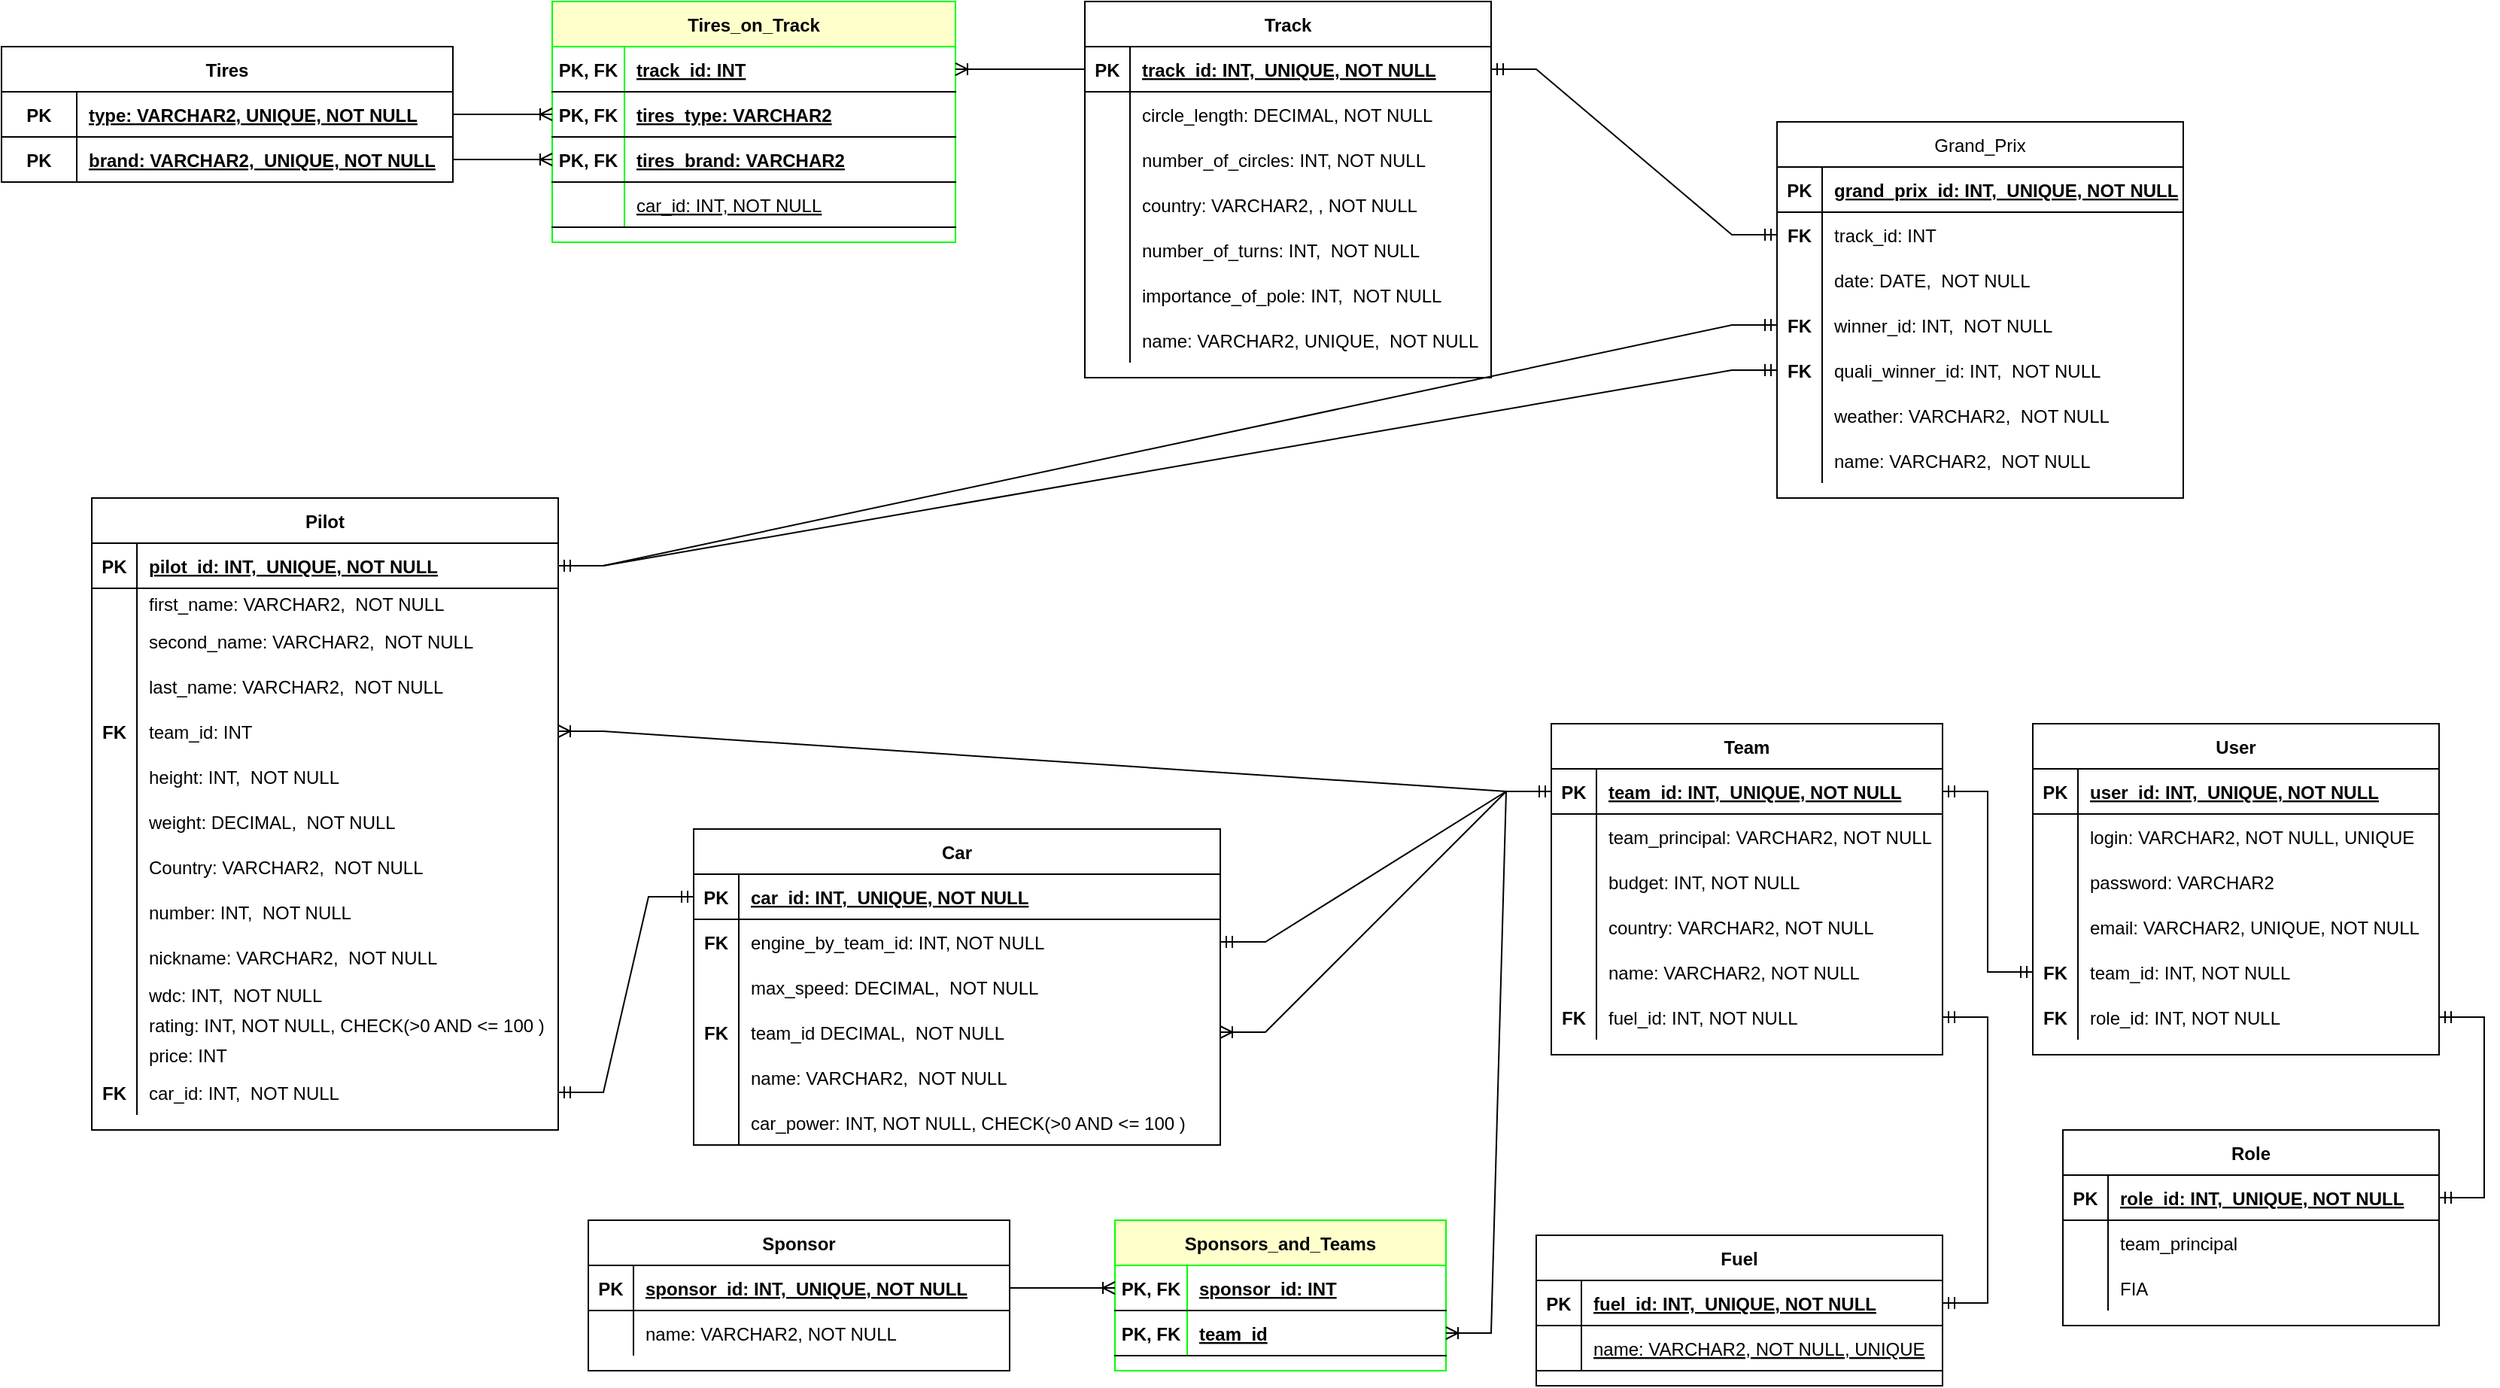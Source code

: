 <mxfile version="20.3.0" type="device"><diagram id="Ez-23IfSIesP7V09-cg-" name="Страница 1"><mxGraphModel dx="2875" dy="764" grid="1" gridSize="10" guides="1" tooltips="1" connect="1" arrows="1" fold="1" page="1" pageScale="1" pageWidth="827" pageHeight="1169" math="0" shadow="0"><root><mxCell id="0"/><mxCell id="1" parent="0"/><mxCell id="wYS4jGkMJzdpJGzHL54G-1" value="Tires" style="shape=table;startSize=30;container=1;collapsible=1;childLayout=tableLayout;fixedRows=1;rowLines=0;fontStyle=1;align=center;resizeLast=1;" parent="1" vertex="1"><mxGeometry x="-1490" y="90" width="300" height="90" as="geometry"/></mxCell><mxCell id="wYS4jGkMJzdpJGzHL54G-2" value="" style="shape=tableRow;horizontal=0;startSize=0;swimlaneHead=0;swimlaneBody=0;fillColor=none;collapsible=0;dropTarget=0;points=[[0,0.5],[1,0.5]];portConstraint=eastwest;top=0;left=0;right=0;bottom=1;" parent="wYS4jGkMJzdpJGzHL54G-1" vertex="1"><mxGeometry y="30" width="300" height="30" as="geometry"/></mxCell><mxCell id="wYS4jGkMJzdpJGzHL54G-3" value="PK" style="shape=partialRectangle;connectable=0;fillColor=none;top=0;left=0;bottom=0;right=0;fontStyle=1;overflow=hidden;" parent="wYS4jGkMJzdpJGzHL54G-2" vertex="1"><mxGeometry width="50" height="30" as="geometry"><mxRectangle width="50" height="30" as="alternateBounds"/></mxGeometry></mxCell><mxCell id="wYS4jGkMJzdpJGzHL54G-4" value="type: VARCHAR2, UNIQUE, NOT NULL" style="shape=partialRectangle;connectable=0;fillColor=none;top=0;left=0;bottom=0;right=0;align=left;spacingLeft=6;fontStyle=5;overflow=hidden;" parent="wYS4jGkMJzdpJGzHL54G-2" vertex="1"><mxGeometry x="50" width="250" height="30" as="geometry"><mxRectangle width="250" height="30" as="alternateBounds"/></mxGeometry></mxCell><mxCell id="wYS4jGkMJzdpJGzHL54G-30" value="" style="shape=tableRow;horizontal=0;startSize=0;swimlaneHead=0;swimlaneBody=0;fillColor=none;collapsible=0;dropTarget=0;points=[[0,0.5],[1,0.5]];portConstraint=eastwest;top=0;left=0;right=0;bottom=1;" parent="wYS4jGkMJzdpJGzHL54G-1" vertex="1"><mxGeometry y="60" width="300" height="30" as="geometry"/></mxCell><mxCell id="wYS4jGkMJzdpJGzHL54G-31" value="PK" style="shape=partialRectangle;connectable=0;fillColor=none;top=0;left=0;bottom=0;right=0;fontStyle=1;overflow=hidden;fontColor=#000000;strokeColor=#000000;" parent="wYS4jGkMJzdpJGzHL54G-30" vertex="1"><mxGeometry width="50" height="30" as="geometry"><mxRectangle width="50" height="30" as="alternateBounds"/></mxGeometry></mxCell><mxCell id="wYS4jGkMJzdpJGzHL54G-32" value="brand: VARCHAR2,  UNIQUE, NOT NULL" style="shape=partialRectangle;connectable=0;fillColor=none;top=0;left=0;bottom=0;right=0;align=left;spacingLeft=6;fontStyle=5;overflow=hidden;" parent="wYS4jGkMJzdpJGzHL54G-30" vertex="1"><mxGeometry x="50" width="250" height="30" as="geometry"><mxRectangle width="250" height="30" as="alternateBounds"/></mxGeometry></mxCell><mxCell id="wYS4jGkMJzdpJGzHL54G-34" value="Car" style="shape=table;startSize=30;container=1;collapsible=1;childLayout=tableLayout;fixedRows=1;rowLines=0;fontStyle=1;align=center;resizeLast=1;" parent="1" vertex="1"><mxGeometry x="-1030" y="610" width="350" height="210" as="geometry"/></mxCell><mxCell id="wYS4jGkMJzdpJGzHL54G-35" value="" style="shape=tableRow;horizontal=0;startSize=0;swimlaneHead=0;swimlaneBody=0;fillColor=none;collapsible=0;dropTarget=0;points=[[0,0.5],[1,0.5]];portConstraint=eastwest;top=0;left=0;right=0;bottom=1;" parent="wYS4jGkMJzdpJGzHL54G-34" vertex="1"><mxGeometry y="30" width="350" height="30" as="geometry"/></mxCell><mxCell id="wYS4jGkMJzdpJGzHL54G-36" value="PK" style="shape=partialRectangle;connectable=0;fillColor=none;top=0;left=0;bottom=0;right=0;fontStyle=1;overflow=hidden;" parent="wYS4jGkMJzdpJGzHL54G-35" vertex="1"><mxGeometry width="30" height="30" as="geometry"><mxRectangle width="30" height="30" as="alternateBounds"/></mxGeometry></mxCell><mxCell id="wYS4jGkMJzdpJGzHL54G-37" value="car_id: INT,  UNIQUE, NOT NULL" style="shape=partialRectangle;connectable=0;fillColor=none;top=0;left=0;bottom=0;right=0;align=left;spacingLeft=6;fontStyle=5;overflow=hidden;" parent="wYS4jGkMJzdpJGzHL54G-35" vertex="1"><mxGeometry x="30" width="320" height="30" as="geometry"><mxRectangle width="320" height="30" as="alternateBounds"/></mxGeometry></mxCell><mxCell id="wYS4jGkMJzdpJGzHL54G-41" value="" style="shape=tableRow;horizontal=0;startSize=0;swimlaneHead=0;swimlaneBody=0;fillColor=none;collapsible=0;dropTarget=0;points=[[0,0.5],[1,0.5]];portConstraint=eastwest;top=0;left=0;right=0;bottom=0;" parent="wYS4jGkMJzdpJGzHL54G-34" vertex="1"><mxGeometry y="60" width="350" height="30" as="geometry"/></mxCell><mxCell id="wYS4jGkMJzdpJGzHL54G-42" value="FK" style="shape=partialRectangle;connectable=0;fillColor=none;top=0;left=0;bottom=0;right=0;editable=1;overflow=hidden;fontStyle=1" parent="wYS4jGkMJzdpJGzHL54G-41" vertex="1"><mxGeometry width="30" height="30" as="geometry"><mxRectangle width="30" height="30" as="alternateBounds"/></mxGeometry></mxCell><mxCell id="wYS4jGkMJzdpJGzHL54G-43" value="engine_by_team_id: INT, NOT NULL" style="shape=partialRectangle;connectable=0;fillColor=none;top=0;left=0;bottom=0;right=0;align=left;spacingLeft=6;overflow=hidden;" parent="wYS4jGkMJzdpJGzHL54G-41" vertex="1"><mxGeometry x="30" width="320" height="30" as="geometry"><mxRectangle width="320" height="30" as="alternateBounds"/></mxGeometry></mxCell><mxCell id="wYS4jGkMJzdpJGzHL54G-65" value="" style="shape=tableRow;horizontal=0;startSize=0;swimlaneHead=0;swimlaneBody=0;fillColor=none;collapsible=0;dropTarget=0;points=[[0,0.5],[1,0.5]];portConstraint=eastwest;top=0;left=0;right=0;bottom=0;" parent="wYS4jGkMJzdpJGzHL54G-34" vertex="1"><mxGeometry y="90" width="350" height="30" as="geometry"/></mxCell><mxCell id="wYS4jGkMJzdpJGzHL54G-66" value="" style="shape=partialRectangle;connectable=0;fillColor=none;top=0;left=0;bottom=0;right=0;editable=1;overflow=hidden;" parent="wYS4jGkMJzdpJGzHL54G-65" vertex="1"><mxGeometry width="30" height="30" as="geometry"><mxRectangle width="30" height="30" as="alternateBounds"/></mxGeometry></mxCell><mxCell id="wYS4jGkMJzdpJGzHL54G-67" value="max_speed: DECIMAL,  NOT NULL" style="shape=partialRectangle;connectable=0;fillColor=none;top=0;left=0;bottom=0;right=0;align=left;spacingLeft=6;overflow=hidden;rowspan=1;" parent="wYS4jGkMJzdpJGzHL54G-65" vertex="1"><mxGeometry x="30" width="320" height="30" as="geometry"><mxRectangle width="320" height="30" as="alternateBounds"/></mxGeometry></mxCell><mxCell id="QzPBiP0oTrqsNjWiiIBN-1" value="" style="shape=tableRow;horizontal=0;startSize=0;swimlaneHead=0;swimlaneBody=0;fillColor=none;collapsible=0;dropTarget=0;points=[[0,0.5],[1,0.5]];portConstraint=eastwest;top=0;left=0;right=0;bottom=0;" vertex="1" parent="wYS4jGkMJzdpJGzHL54G-34"><mxGeometry y="120" width="350" height="30" as="geometry"/></mxCell><mxCell id="QzPBiP0oTrqsNjWiiIBN-2" value="FK" style="shape=partialRectangle;connectable=0;fillColor=none;top=0;left=0;bottom=0;right=0;editable=1;overflow=hidden;fontStyle=1" vertex="1" parent="QzPBiP0oTrqsNjWiiIBN-1"><mxGeometry width="30" height="30" as="geometry"><mxRectangle width="30" height="30" as="alternateBounds"/></mxGeometry></mxCell><mxCell id="QzPBiP0oTrqsNjWiiIBN-3" value="team_id DECIMAL,  NOT NULL" style="shape=partialRectangle;connectable=0;fillColor=none;top=0;left=0;bottom=0;right=0;align=left;spacingLeft=6;overflow=hidden;rowspan=1;" vertex="1" parent="QzPBiP0oTrqsNjWiiIBN-1"><mxGeometry x="30" width="320" height="30" as="geometry"><mxRectangle width="320" height="30" as="alternateBounds"/></mxGeometry></mxCell><mxCell id="f5iZKq7nHAirEAjUf9YN-49" value="" style="shape=tableRow;horizontal=0;startSize=0;swimlaneHead=0;swimlaneBody=0;fillColor=none;collapsible=0;dropTarget=0;points=[[0,0.5],[1,0.5]];portConstraint=eastwest;top=0;left=0;right=0;bottom=0;" parent="wYS4jGkMJzdpJGzHL54G-34" vertex="1"><mxGeometry y="150" width="350" height="30" as="geometry"/></mxCell><mxCell id="f5iZKq7nHAirEAjUf9YN-50" value="" style="shape=partialRectangle;connectable=0;fillColor=none;top=0;left=0;bottom=0;right=0;editable=1;overflow=hidden;fontStyle=1" parent="f5iZKq7nHAirEAjUf9YN-49" vertex="1"><mxGeometry width="30" height="30" as="geometry"><mxRectangle width="30" height="30" as="alternateBounds"/></mxGeometry></mxCell><mxCell id="f5iZKq7nHAirEAjUf9YN-51" value="name: VARCHAR2,  NOT NULL" style="shape=partialRectangle;connectable=0;fillColor=none;top=0;left=0;bottom=0;right=0;align=left;spacingLeft=6;overflow=hidden;rowspan=1;" parent="f5iZKq7nHAirEAjUf9YN-49" vertex="1"><mxGeometry x="30" width="320" height="30" as="geometry"><mxRectangle width="320" height="30" as="alternateBounds"/></mxGeometry></mxCell><mxCell id="7efjDihX5NHbCmYHdA2L-1" value="" style="shape=tableRow;horizontal=0;startSize=0;swimlaneHead=0;swimlaneBody=0;fillColor=none;collapsible=0;dropTarget=0;points=[[0,0.5],[1,0.5]];portConstraint=eastwest;top=0;left=0;right=0;bottom=0;" parent="wYS4jGkMJzdpJGzHL54G-34" vertex="1"><mxGeometry y="180" width="350" height="30" as="geometry"/></mxCell><mxCell id="7efjDihX5NHbCmYHdA2L-2" value="" style="shape=partialRectangle;connectable=0;fillColor=none;top=0;left=0;bottom=0;right=0;editable=1;overflow=hidden;fontStyle=1" parent="7efjDihX5NHbCmYHdA2L-1" vertex="1"><mxGeometry width="30" height="30" as="geometry"><mxRectangle width="30" height="30" as="alternateBounds"/></mxGeometry></mxCell><mxCell id="7efjDihX5NHbCmYHdA2L-3" value="car_power: INT, NOT NULL, CHECK(&gt;0 AND &lt;= 100 )" style="shape=partialRectangle;connectable=0;fillColor=none;top=0;left=0;bottom=0;right=0;align=left;spacingLeft=6;overflow=hidden;rowspan=1;" parent="7efjDihX5NHbCmYHdA2L-1" vertex="1"><mxGeometry x="30" width="320" height="30" as="geometry"><mxRectangle width="320" height="30" as="alternateBounds"/></mxGeometry></mxCell><mxCell id="wYS4jGkMJzdpJGzHL54G-68" value="Sponsor" style="shape=table;startSize=30;container=1;collapsible=1;childLayout=tableLayout;fixedRows=1;rowLines=0;fontStyle=1;align=center;resizeLast=1;" parent="1" vertex="1"><mxGeometry x="-1100" y="870" width="280" height="100" as="geometry"/></mxCell><mxCell id="wYS4jGkMJzdpJGzHL54G-69" value="" style="shape=tableRow;horizontal=0;startSize=0;swimlaneHead=0;swimlaneBody=0;fillColor=none;collapsible=0;dropTarget=0;points=[[0,0.5],[1,0.5]];portConstraint=eastwest;top=0;left=0;right=0;bottom=1;" parent="wYS4jGkMJzdpJGzHL54G-68" vertex="1"><mxGeometry y="30" width="280" height="30" as="geometry"/></mxCell><mxCell id="wYS4jGkMJzdpJGzHL54G-70" value="PK" style="shape=partialRectangle;connectable=0;fillColor=none;top=0;left=0;bottom=0;right=0;fontStyle=1;overflow=hidden;" parent="wYS4jGkMJzdpJGzHL54G-69" vertex="1"><mxGeometry width="30" height="30" as="geometry"><mxRectangle width="30" height="30" as="alternateBounds"/></mxGeometry></mxCell><mxCell id="wYS4jGkMJzdpJGzHL54G-71" value="sponsor_id: INT,  UNIQUE, NOT NULL" style="shape=partialRectangle;connectable=0;fillColor=none;top=0;left=0;bottom=0;right=0;align=left;spacingLeft=6;fontStyle=5;overflow=hidden;" parent="wYS4jGkMJzdpJGzHL54G-69" vertex="1"><mxGeometry x="30" width="250" height="30" as="geometry"><mxRectangle width="250" height="30" as="alternateBounds"/></mxGeometry></mxCell><mxCell id="f5iZKq7nHAirEAjUf9YN-52" value="" style="shape=tableRow;horizontal=0;startSize=0;swimlaneHead=0;swimlaneBody=0;fillColor=none;collapsible=0;dropTarget=0;points=[[0,0.5],[1,0.5]];portConstraint=eastwest;top=0;left=0;right=0;bottom=0;" parent="wYS4jGkMJzdpJGzHL54G-68" vertex="1"><mxGeometry y="60" width="280" height="30" as="geometry"/></mxCell><mxCell id="f5iZKq7nHAirEAjUf9YN-53" value="" style="shape=partialRectangle;connectable=0;fillColor=none;top=0;left=0;bottom=0;right=0;editable=1;overflow=hidden;" parent="f5iZKq7nHAirEAjUf9YN-52" vertex="1"><mxGeometry width="30" height="30" as="geometry"><mxRectangle width="30" height="30" as="alternateBounds"/></mxGeometry></mxCell><mxCell id="f5iZKq7nHAirEAjUf9YN-54" value="name: VARCHAR2, NOT NULL" style="shape=partialRectangle;connectable=0;fillColor=none;top=0;left=0;bottom=0;right=0;align=left;spacingLeft=6;overflow=hidden;fontStyle=0" parent="f5iZKq7nHAirEAjUf9YN-52" vertex="1"><mxGeometry x="30" width="250" height="30" as="geometry"><mxRectangle width="250" height="30" as="alternateBounds"/></mxGeometry></mxCell><mxCell id="wYS4jGkMJzdpJGzHL54G-84" value="Team" style="shape=table;startSize=30;container=1;collapsible=1;childLayout=tableLayout;fixedRows=1;rowLines=0;fontStyle=1;align=center;resizeLast=1;" parent="1" vertex="1"><mxGeometry x="-460" y="540" width="260" height="220" as="geometry"/></mxCell><mxCell id="wYS4jGkMJzdpJGzHL54G-85" value="" style="shape=tableRow;horizontal=0;startSize=0;swimlaneHead=0;swimlaneBody=0;fillColor=none;collapsible=0;dropTarget=0;points=[[0,0.5],[1,0.5]];portConstraint=eastwest;top=0;left=0;right=0;bottom=1;" parent="wYS4jGkMJzdpJGzHL54G-84" vertex="1"><mxGeometry y="30" width="260" height="30" as="geometry"/></mxCell><mxCell id="wYS4jGkMJzdpJGzHL54G-86" value="PK" style="shape=partialRectangle;connectable=0;fillColor=none;top=0;left=0;bottom=0;right=0;fontStyle=1;overflow=hidden;" parent="wYS4jGkMJzdpJGzHL54G-85" vertex="1"><mxGeometry width="30" height="30" as="geometry"><mxRectangle width="30" height="30" as="alternateBounds"/></mxGeometry></mxCell><mxCell id="wYS4jGkMJzdpJGzHL54G-87" value="team_id: INT,  UNIQUE, NOT NULL" style="shape=partialRectangle;connectable=0;fillColor=none;top=0;left=0;bottom=0;right=0;align=left;spacingLeft=6;fontStyle=5;overflow=hidden;" parent="wYS4jGkMJzdpJGzHL54G-85" vertex="1"><mxGeometry x="30" width="230" height="30" as="geometry"><mxRectangle width="230" height="30" as="alternateBounds"/></mxGeometry></mxCell><mxCell id="wYS4jGkMJzdpJGzHL54G-94" value="" style="shape=tableRow;horizontal=0;startSize=0;swimlaneHead=0;swimlaneBody=0;fillColor=none;collapsible=0;dropTarget=0;points=[[0,0.5],[1,0.5]];portConstraint=eastwest;top=0;left=0;right=0;bottom=0;" parent="wYS4jGkMJzdpJGzHL54G-84" vertex="1"><mxGeometry y="60" width="260" height="30" as="geometry"/></mxCell><mxCell id="wYS4jGkMJzdpJGzHL54G-95" value="" style="shape=partialRectangle;connectable=0;fillColor=none;top=0;left=0;bottom=0;right=0;editable=1;overflow=hidden;" parent="wYS4jGkMJzdpJGzHL54G-94" vertex="1"><mxGeometry width="30" height="30" as="geometry"><mxRectangle width="30" height="30" as="alternateBounds"/></mxGeometry></mxCell><mxCell id="wYS4jGkMJzdpJGzHL54G-96" value="team_principal: VARCHAR2, NOT NULL" style="shape=partialRectangle;connectable=0;fillColor=none;top=0;left=0;bottom=0;right=0;align=left;spacingLeft=6;overflow=hidden;" parent="wYS4jGkMJzdpJGzHL54G-94" vertex="1"><mxGeometry x="30" width="230" height="30" as="geometry"><mxRectangle width="230" height="30" as="alternateBounds"/></mxGeometry></mxCell><mxCell id="wYS4jGkMJzdpJGzHL54G-103" value="" style="shape=tableRow;horizontal=0;startSize=0;swimlaneHead=0;swimlaneBody=0;fillColor=none;collapsible=0;dropTarget=0;points=[[0,0.5],[1,0.5]];portConstraint=eastwest;top=0;left=0;right=0;bottom=0;" parent="wYS4jGkMJzdpJGzHL54G-84" vertex="1"><mxGeometry y="90" width="260" height="30" as="geometry"/></mxCell><mxCell id="wYS4jGkMJzdpJGzHL54G-104" value="" style="shape=partialRectangle;connectable=0;fillColor=none;top=0;left=0;bottom=0;right=0;editable=1;overflow=hidden;" parent="wYS4jGkMJzdpJGzHL54G-103" vertex="1"><mxGeometry width="30" height="30" as="geometry"><mxRectangle width="30" height="30" as="alternateBounds"/></mxGeometry></mxCell><mxCell id="wYS4jGkMJzdpJGzHL54G-105" value="budget: INT, NOT NULL" style="shape=partialRectangle;connectable=0;fillColor=none;top=0;left=0;bottom=0;right=0;align=left;spacingLeft=6;overflow=hidden;" parent="wYS4jGkMJzdpJGzHL54G-103" vertex="1"><mxGeometry x="30" width="230" height="30" as="geometry"><mxRectangle width="230" height="30" as="alternateBounds"/></mxGeometry></mxCell><mxCell id="wYS4jGkMJzdpJGzHL54G-106" value="" style="shape=tableRow;horizontal=0;startSize=0;swimlaneHead=0;swimlaneBody=0;fillColor=none;collapsible=0;dropTarget=0;points=[[0,0.5],[1,0.5]];portConstraint=eastwest;top=0;left=0;right=0;bottom=0;" parent="wYS4jGkMJzdpJGzHL54G-84" vertex="1"><mxGeometry y="120" width="260" height="30" as="geometry"/></mxCell><mxCell id="wYS4jGkMJzdpJGzHL54G-107" value="" style="shape=partialRectangle;connectable=0;fillColor=none;top=0;left=0;bottom=0;right=0;editable=1;overflow=hidden;" parent="wYS4jGkMJzdpJGzHL54G-106" vertex="1"><mxGeometry width="30" height="30" as="geometry"><mxRectangle width="30" height="30" as="alternateBounds"/></mxGeometry></mxCell><mxCell id="wYS4jGkMJzdpJGzHL54G-108" value="country: VARCHAR2, NOT NULL" style="shape=partialRectangle;connectable=0;fillColor=none;top=0;left=0;bottom=0;right=0;align=left;spacingLeft=6;overflow=hidden;" parent="wYS4jGkMJzdpJGzHL54G-106" vertex="1"><mxGeometry x="30" width="230" height="30" as="geometry"><mxRectangle width="230" height="30" as="alternateBounds"/></mxGeometry></mxCell><mxCell id="f5iZKq7nHAirEAjUf9YN-55" value="" style="shape=tableRow;horizontal=0;startSize=0;swimlaneHead=0;swimlaneBody=0;fillColor=none;collapsible=0;dropTarget=0;points=[[0,0.5],[1,0.5]];portConstraint=eastwest;top=0;left=0;right=0;bottom=0;" parent="wYS4jGkMJzdpJGzHL54G-84" vertex="1"><mxGeometry y="150" width="260" height="30" as="geometry"/></mxCell><mxCell id="f5iZKq7nHAirEAjUf9YN-56" value="" style="shape=partialRectangle;connectable=0;fillColor=none;top=0;left=0;bottom=0;right=0;editable=1;overflow=hidden;" parent="f5iZKq7nHAirEAjUf9YN-55" vertex="1"><mxGeometry width="30" height="30" as="geometry"><mxRectangle width="30" height="30" as="alternateBounds"/></mxGeometry></mxCell><mxCell id="f5iZKq7nHAirEAjUf9YN-57" value="name: VARCHAR2, NOT NULL" style="shape=partialRectangle;connectable=0;fillColor=none;top=0;left=0;bottom=0;right=0;align=left;spacingLeft=6;overflow=hidden;fontStyle=0" parent="f5iZKq7nHAirEAjUf9YN-55" vertex="1"><mxGeometry x="30" width="230" height="30" as="geometry"><mxRectangle width="230" height="30" as="alternateBounds"/></mxGeometry></mxCell><mxCell id="cXvn1hY-v4z0kYwnqrbG-77" value="" style="shape=tableRow;horizontal=0;startSize=0;swimlaneHead=0;swimlaneBody=0;fillColor=none;collapsible=0;dropTarget=0;points=[[0,0.5],[1,0.5]];portConstraint=eastwest;top=0;left=0;right=0;bottom=0;" parent="wYS4jGkMJzdpJGzHL54G-84" vertex="1"><mxGeometry y="180" width="260" height="30" as="geometry"/></mxCell><mxCell id="cXvn1hY-v4z0kYwnqrbG-78" value="FK" style="shape=partialRectangle;connectable=0;fillColor=none;top=0;left=0;bottom=0;right=0;editable=1;overflow=hidden;fontStyle=1" parent="cXvn1hY-v4z0kYwnqrbG-77" vertex="1"><mxGeometry width="30" height="30" as="geometry"><mxRectangle width="30" height="30" as="alternateBounds"/></mxGeometry></mxCell><mxCell id="cXvn1hY-v4z0kYwnqrbG-79" value="fuel_id: INT, NOT NULL" style="shape=partialRectangle;connectable=0;fillColor=none;top=0;left=0;bottom=0;right=0;align=left;spacingLeft=6;overflow=hidden;fontStyle=0" parent="cXvn1hY-v4z0kYwnqrbG-77" vertex="1"><mxGeometry x="30" width="230" height="30" as="geometry"><mxRectangle width="230" height="30" as="alternateBounds"/></mxGeometry></mxCell><mxCell id="wYS4jGkMJzdpJGzHL54G-109" value="Track" style="shape=table;startSize=30;container=1;collapsible=1;childLayout=tableLayout;fixedRows=1;rowLines=0;fontStyle=1;align=center;resizeLast=1;" parent="1" vertex="1"><mxGeometry x="-770" y="60" width="270" height="250" as="geometry"/></mxCell><mxCell id="wYS4jGkMJzdpJGzHL54G-110" value="" style="shape=tableRow;horizontal=0;startSize=0;swimlaneHead=0;swimlaneBody=0;fillColor=none;collapsible=0;dropTarget=0;points=[[0,0.5],[1,0.5]];portConstraint=eastwest;top=0;left=0;right=0;bottom=1;" parent="wYS4jGkMJzdpJGzHL54G-109" vertex="1"><mxGeometry y="30" width="270" height="30" as="geometry"/></mxCell><mxCell id="wYS4jGkMJzdpJGzHL54G-111" value="PK" style="shape=partialRectangle;connectable=0;fillColor=none;top=0;left=0;bottom=0;right=0;fontStyle=1;overflow=hidden;" parent="wYS4jGkMJzdpJGzHL54G-110" vertex="1"><mxGeometry width="30" height="30" as="geometry"><mxRectangle width="30" height="30" as="alternateBounds"/></mxGeometry></mxCell><mxCell id="wYS4jGkMJzdpJGzHL54G-112" value="track_id: INT,  UNIQUE, NOT NULL" style="shape=partialRectangle;connectable=0;fillColor=none;top=0;left=0;bottom=0;right=0;align=left;spacingLeft=6;fontStyle=5;overflow=hidden;" parent="wYS4jGkMJzdpJGzHL54G-110" vertex="1"><mxGeometry x="30" width="240" height="30" as="geometry"><mxRectangle width="240" height="30" as="alternateBounds"/></mxGeometry></mxCell><mxCell id="wYS4jGkMJzdpJGzHL54G-113" value="" style="shape=tableRow;horizontal=0;startSize=0;swimlaneHead=0;swimlaneBody=0;fillColor=none;collapsible=0;dropTarget=0;points=[[0,0.5],[1,0.5]];portConstraint=eastwest;top=0;left=0;right=0;bottom=0;" parent="wYS4jGkMJzdpJGzHL54G-109" vertex="1"><mxGeometry y="60" width="270" height="30" as="geometry"/></mxCell><mxCell id="wYS4jGkMJzdpJGzHL54G-114" value="" style="shape=partialRectangle;connectable=0;fillColor=none;top=0;left=0;bottom=0;right=0;editable=1;overflow=hidden;" parent="wYS4jGkMJzdpJGzHL54G-113" vertex="1"><mxGeometry width="30" height="30" as="geometry"><mxRectangle width="30" height="30" as="alternateBounds"/></mxGeometry></mxCell><mxCell id="wYS4jGkMJzdpJGzHL54G-115" value="circle_length: DECIMAL, NOT NULL" style="shape=partialRectangle;connectable=0;fillColor=none;top=0;left=0;bottom=0;right=0;align=left;spacingLeft=6;overflow=hidden;" parent="wYS4jGkMJzdpJGzHL54G-113" vertex="1"><mxGeometry x="30" width="240" height="30" as="geometry"><mxRectangle width="240" height="30" as="alternateBounds"/></mxGeometry></mxCell><mxCell id="wYS4jGkMJzdpJGzHL54G-116" value="" style="shape=tableRow;horizontal=0;startSize=0;swimlaneHead=0;swimlaneBody=0;fillColor=none;collapsible=0;dropTarget=0;points=[[0,0.5],[1,0.5]];portConstraint=eastwest;top=0;left=0;right=0;bottom=0;" parent="wYS4jGkMJzdpJGzHL54G-109" vertex="1"><mxGeometry y="90" width="270" height="30" as="geometry"/></mxCell><mxCell id="wYS4jGkMJzdpJGzHL54G-117" value="" style="shape=partialRectangle;connectable=0;fillColor=none;top=0;left=0;bottom=0;right=0;editable=1;overflow=hidden;" parent="wYS4jGkMJzdpJGzHL54G-116" vertex="1"><mxGeometry width="30" height="30" as="geometry"><mxRectangle width="30" height="30" as="alternateBounds"/></mxGeometry></mxCell><mxCell id="wYS4jGkMJzdpJGzHL54G-118" value="number_of_circles: INT, NOT NULL" style="shape=partialRectangle;connectable=0;fillColor=none;top=0;left=0;bottom=0;right=0;align=left;spacingLeft=6;overflow=hidden;" parent="wYS4jGkMJzdpJGzHL54G-116" vertex="1"><mxGeometry x="30" width="240" height="30" as="geometry"><mxRectangle width="240" height="30" as="alternateBounds"/></mxGeometry></mxCell><mxCell id="wYS4jGkMJzdpJGzHL54G-119" value="" style="shape=tableRow;horizontal=0;startSize=0;swimlaneHead=0;swimlaneBody=0;fillColor=none;collapsible=0;dropTarget=0;points=[[0,0.5],[1,0.5]];portConstraint=eastwest;top=0;left=0;right=0;bottom=0;" parent="wYS4jGkMJzdpJGzHL54G-109" vertex="1"><mxGeometry y="120" width="270" height="30" as="geometry"/></mxCell><mxCell id="wYS4jGkMJzdpJGzHL54G-120" value="" style="shape=partialRectangle;connectable=0;fillColor=none;top=0;left=0;bottom=0;right=0;editable=1;overflow=hidden;" parent="wYS4jGkMJzdpJGzHL54G-119" vertex="1"><mxGeometry width="30" height="30" as="geometry"><mxRectangle width="30" height="30" as="alternateBounds"/></mxGeometry></mxCell><mxCell id="wYS4jGkMJzdpJGzHL54G-121" value="country: VARCHAR2, , NOT NULL" style="shape=partialRectangle;connectable=0;fillColor=none;top=0;left=0;bottom=0;right=0;align=left;spacingLeft=6;overflow=hidden;" parent="wYS4jGkMJzdpJGzHL54G-119" vertex="1"><mxGeometry x="30" width="240" height="30" as="geometry"><mxRectangle width="240" height="30" as="alternateBounds"/></mxGeometry></mxCell><mxCell id="wYS4jGkMJzdpJGzHL54G-132" value="" style="shape=tableRow;horizontal=0;startSize=0;swimlaneHead=0;swimlaneBody=0;fillColor=none;collapsible=0;dropTarget=0;points=[[0,0.5],[1,0.5]];portConstraint=eastwest;top=0;left=0;right=0;bottom=0;" parent="wYS4jGkMJzdpJGzHL54G-109" vertex="1"><mxGeometry y="150" width="270" height="30" as="geometry"/></mxCell><mxCell id="wYS4jGkMJzdpJGzHL54G-133" value="" style="shape=partialRectangle;connectable=0;fillColor=none;top=0;left=0;bottom=0;right=0;editable=1;overflow=hidden;" parent="wYS4jGkMJzdpJGzHL54G-132" vertex="1"><mxGeometry width="30" height="30" as="geometry"><mxRectangle width="30" height="30" as="alternateBounds"/></mxGeometry></mxCell><mxCell id="wYS4jGkMJzdpJGzHL54G-134" value="number_of_turns: INT,  NOT NULL" style="shape=partialRectangle;connectable=0;fillColor=none;top=0;left=0;bottom=0;right=0;align=left;spacingLeft=6;overflow=hidden;" parent="wYS4jGkMJzdpJGzHL54G-132" vertex="1"><mxGeometry x="30" width="240" height="30" as="geometry"><mxRectangle width="240" height="30" as="alternateBounds"/></mxGeometry></mxCell><mxCell id="wYS4jGkMJzdpJGzHL54G-129" value="" style="shape=tableRow;horizontal=0;startSize=0;swimlaneHead=0;swimlaneBody=0;fillColor=none;collapsible=0;dropTarget=0;points=[[0,0.5],[1,0.5]];portConstraint=eastwest;top=0;left=0;right=0;bottom=0;" parent="wYS4jGkMJzdpJGzHL54G-109" vertex="1"><mxGeometry y="180" width="270" height="30" as="geometry"/></mxCell><mxCell id="wYS4jGkMJzdpJGzHL54G-130" value="" style="shape=partialRectangle;connectable=0;fillColor=none;top=0;left=0;bottom=0;right=0;editable=1;overflow=hidden;" parent="wYS4jGkMJzdpJGzHL54G-129" vertex="1"><mxGeometry width="30" height="30" as="geometry"><mxRectangle width="30" height="30" as="alternateBounds"/></mxGeometry></mxCell><mxCell id="wYS4jGkMJzdpJGzHL54G-131" value="importance_of_pole: INT,  NOT NULL" style="shape=partialRectangle;connectable=0;fillColor=none;top=0;left=0;bottom=0;right=0;align=left;spacingLeft=6;overflow=hidden;" parent="wYS4jGkMJzdpJGzHL54G-129" vertex="1"><mxGeometry x="30" width="240" height="30" as="geometry"><mxRectangle width="240" height="30" as="alternateBounds"/></mxGeometry></mxCell><mxCell id="f5iZKq7nHAirEAjUf9YN-81" value="" style="shape=tableRow;horizontal=0;startSize=0;swimlaneHead=0;swimlaneBody=0;fillColor=none;collapsible=0;dropTarget=0;points=[[0,0.5],[1,0.5]];portConstraint=eastwest;top=0;left=0;right=0;bottom=0;" parent="wYS4jGkMJzdpJGzHL54G-109" vertex="1"><mxGeometry y="210" width="270" height="30" as="geometry"/></mxCell><mxCell id="f5iZKq7nHAirEAjUf9YN-82" value="" style="shape=partialRectangle;connectable=0;fillColor=none;top=0;left=0;bottom=0;right=0;editable=1;overflow=hidden;" parent="f5iZKq7nHAirEAjUf9YN-81" vertex="1"><mxGeometry width="30" height="30" as="geometry"><mxRectangle width="30" height="30" as="alternateBounds"/></mxGeometry></mxCell><mxCell id="f5iZKq7nHAirEAjUf9YN-83" value="name: VARCHAR2, UNIQUE,  NOT NULL" style="shape=partialRectangle;connectable=0;fillColor=none;top=0;left=0;bottom=0;right=0;align=left;spacingLeft=6;overflow=hidden;fontStyle=0" parent="f5iZKq7nHAirEAjUf9YN-81" vertex="1"><mxGeometry x="30" width="240" height="30" as="geometry"><mxRectangle width="240" height="30" as="alternateBounds"/></mxGeometry></mxCell><mxCell id="LEU64e0KLhW-PMLHBVsI-1" value="Grand_Prix" style="shape=table;startSize=30;container=1;collapsible=1;childLayout=tableLayout;fixedRows=1;rowLines=0;fontStyle=0;align=center;resizeLast=1;" parent="1" vertex="1"><mxGeometry x="-310" y="140" width="270" height="250" as="geometry"/></mxCell><mxCell id="LEU64e0KLhW-PMLHBVsI-2" value="" style="shape=tableRow;horizontal=0;startSize=0;swimlaneHead=0;swimlaneBody=0;fillColor=none;collapsible=0;dropTarget=0;points=[[0,0.5],[1,0.5]];portConstraint=eastwest;top=0;left=0;right=0;bottom=1;" parent="LEU64e0KLhW-PMLHBVsI-1" vertex="1"><mxGeometry y="30" width="270" height="30" as="geometry"/></mxCell><mxCell id="LEU64e0KLhW-PMLHBVsI-3" value="PK" style="shape=partialRectangle;connectable=0;fillColor=none;top=0;left=0;bottom=0;right=0;fontStyle=1;overflow=hidden;" parent="LEU64e0KLhW-PMLHBVsI-2" vertex="1"><mxGeometry width="30" height="30" as="geometry"><mxRectangle width="30" height="30" as="alternateBounds"/></mxGeometry></mxCell><mxCell id="LEU64e0KLhW-PMLHBVsI-4" value="grand_prix_id: INT,  UNIQUE, NOT NULL" style="shape=partialRectangle;connectable=0;fillColor=none;top=0;left=0;bottom=0;right=0;align=left;spacingLeft=6;fontStyle=5;overflow=hidden;" parent="LEU64e0KLhW-PMLHBVsI-2" vertex="1"><mxGeometry x="30" width="240" height="30" as="geometry"><mxRectangle width="240" height="30" as="alternateBounds"/></mxGeometry></mxCell><mxCell id="LEU64e0KLhW-PMLHBVsI-8" value="" style="shape=tableRow;horizontal=0;startSize=0;swimlaneHead=0;swimlaneBody=0;fillColor=none;collapsible=0;dropTarget=0;points=[[0,0.5],[1,0.5]];portConstraint=eastwest;top=0;left=0;right=0;bottom=0;" parent="LEU64e0KLhW-PMLHBVsI-1" vertex="1"><mxGeometry y="60" width="270" height="30" as="geometry"/></mxCell><mxCell id="LEU64e0KLhW-PMLHBVsI-9" value="FK" style="shape=partialRectangle;connectable=0;fillColor=none;top=0;left=0;bottom=0;right=0;editable=1;overflow=hidden;fontStyle=1" parent="LEU64e0KLhW-PMLHBVsI-8" vertex="1"><mxGeometry width="30" height="30" as="geometry"><mxRectangle width="30" height="30" as="alternateBounds"/></mxGeometry></mxCell><mxCell id="LEU64e0KLhW-PMLHBVsI-10" value="track_id: INT" style="shape=partialRectangle;connectable=0;fillColor=none;top=0;left=0;bottom=0;right=0;align=left;spacingLeft=6;overflow=hidden;" parent="LEU64e0KLhW-PMLHBVsI-8" vertex="1"><mxGeometry x="30" width="240" height="30" as="geometry"><mxRectangle width="240" height="30" as="alternateBounds"/></mxGeometry></mxCell><mxCell id="LEU64e0KLhW-PMLHBVsI-14" value="" style="shape=tableRow;horizontal=0;startSize=0;swimlaneHead=0;swimlaneBody=0;fillColor=none;collapsible=0;dropTarget=0;points=[[0,0.5],[1,0.5]];portConstraint=eastwest;top=0;left=0;right=0;bottom=0;" parent="LEU64e0KLhW-PMLHBVsI-1" vertex="1"><mxGeometry y="90" width="270" height="30" as="geometry"/></mxCell><mxCell id="LEU64e0KLhW-PMLHBVsI-15" value="" style="shape=partialRectangle;connectable=0;fillColor=none;top=0;left=0;bottom=0;right=0;editable=1;overflow=hidden;" parent="LEU64e0KLhW-PMLHBVsI-14" vertex="1"><mxGeometry width="30" height="30" as="geometry"><mxRectangle width="30" height="30" as="alternateBounds"/></mxGeometry></mxCell><mxCell id="LEU64e0KLhW-PMLHBVsI-16" value="date: DATE,  NOT NULL" style="shape=partialRectangle;connectable=0;fillColor=none;top=0;left=0;bottom=0;right=0;align=left;spacingLeft=6;overflow=hidden;" parent="LEU64e0KLhW-PMLHBVsI-14" vertex="1"><mxGeometry x="30" width="240" height="30" as="geometry"><mxRectangle width="240" height="30" as="alternateBounds"/></mxGeometry></mxCell><mxCell id="LEU64e0KLhW-PMLHBVsI-17" value="" style="shape=tableRow;horizontal=0;startSize=0;swimlaneHead=0;swimlaneBody=0;fillColor=none;collapsible=0;dropTarget=0;points=[[0,0.5],[1,0.5]];portConstraint=eastwest;top=0;left=0;right=0;bottom=0;" parent="LEU64e0KLhW-PMLHBVsI-1" vertex="1"><mxGeometry y="120" width="270" height="30" as="geometry"/></mxCell><mxCell id="LEU64e0KLhW-PMLHBVsI-18" value="FK" style="shape=partialRectangle;connectable=0;fillColor=none;top=0;left=0;bottom=0;right=0;editable=1;overflow=hidden;fontStyle=1" parent="LEU64e0KLhW-PMLHBVsI-17" vertex="1"><mxGeometry width="30" height="30" as="geometry"><mxRectangle width="30" height="30" as="alternateBounds"/></mxGeometry></mxCell><mxCell id="LEU64e0KLhW-PMLHBVsI-19" value="winner_id: INT,  NOT NULL" style="shape=partialRectangle;connectable=0;fillColor=none;top=0;left=0;bottom=0;right=0;align=left;spacingLeft=6;overflow=hidden;" parent="LEU64e0KLhW-PMLHBVsI-17" vertex="1"><mxGeometry x="30" width="240" height="30" as="geometry"><mxRectangle width="240" height="30" as="alternateBounds"/></mxGeometry></mxCell><mxCell id="LEU64e0KLhW-PMLHBVsI-20" value="" style="shape=tableRow;horizontal=0;startSize=0;swimlaneHead=0;swimlaneBody=0;fillColor=none;collapsible=0;dropTarget=0;points=[[0,0.5],[1,0.5]];portConstraint=eastwest;top=0;left=0;right=0;bottom=0;" parent="LEU64e0KLhW-PMLHBVsI-1" vertex="1"><mxGeometry y="150" width="270" height="30" as="geometry"/></mxCell><mxCell id="LEU64e0KLhW-PMLHBVsI-21" value="FK" style="shape=partialRectangle;connectable=0;fillColor=none;top=0;left=0;bottom=0;right=0;editable=1;overflow=hidden;fontStyle=1" parent="LEU64e0KLhW-PMLHBVsI-20" vertex="1"><mxGeometry width="30" height="30" as="geometry"><mxRectangle width="30" height="30" as="alternateBounds"/></mxGeometry></mxCell><mxCell id="LEU64e0KLhW-PMLHBVsI-22" value="quali_winner_id: INT,  NOT NULL" style="shape=partialRectangle;connectable=0;fillColor=none;top=0;left=0;bottom=0;right=0;align=left;spacingLeft=6;overflow=hidden;" parent="LEU64e0KLhW-PMLHBVsI-20" vertex="1"><mxGeometry x="30" width="240" height="30" as="geometry"><mxRectangle width="240" height="30" as="alternateBounds"/></mxGeometry></mxCell><mxCell id="LEU64e0KLhW-PMLHBVsI-11" value="" style="shape=tableRow;horizontal=0;startSize=0;swimlaneHead=0;swimlaneBody=0;fillColor=none;collapsible=0;dropTarget=0;points=[[0,0.5],[1,0.5]];portConstraint=eastwest;top=0;left=0;right=0;bottom=0;" parent="LEU64e0KLhW-PMLHBVsI-1" vertex="1"><mxGeometry y="180" width="270" height="30" as="geometry"/></mxCell><mxCell id="LEU64e0KLhW-PMLHBVsI-12" value="" style="shape=partialRectangle;connectable=0;fillColor=none;top=0;left=0;bottom=0;right=0;editable=1;overflow=hidden;" parent="LEU64e0KLhW-PMLHBVsI-11" vertex="1"><mxGeometry width="30" height="30" as="geometry"><mxRectangle width="30" height="30" as="alternateBounds"/></mxGeometry></mxCell><mxCell id="LEU64e0KLhW-PMLHBVsI-13" value="weather: VARCHAR2,  NOT NULL" style="shape=partialRectangle;connectable=0;fillColor=none;top=0;left=0;bottom=0;right=0;align=left;spacingLeft=6;overflow=hidden;" parent="LEU64e0KLhW-PMLHBVsI-11" vertex="1"><mxGeometry x="30" width="240" height="30" as="geometry"><mxRectangle width="240" height="30" as="alternateBounds"/></mxGeometry></mxCell><mxCell id="f5iZKq7nHAirEAjUf9YN-84" value="" style="shape=tableRow;horizontal=0;startSize=0;swimlaneHead=0;swimlaneBody=0;fillColor=none;collapsible=0;dropTarget=0;points=[[0,0.5],[1,0.5]];portConstraint=eastwest;top=0;left=0;right=0;bottom=0;" parent="LEU64e0KLhW-PMLHBVsI-1" vertex="1"><mxGeometry y="210" width="270" height="30" as="geometry"/></mxCell><mxCell id="f5iZKq7nHAirEAjUf9YN-85" value="" style="shape=partialRectangle;connectable=0;fillColor=none;top=0;left=0;bottom=0;right=0;editable=1;overflow=hidden;" parent="f5iZKq7nHAirEAjUf9YN-84" vertex="1"><mxGeometry width="30" height="30" as="geometry"><mxRectangle width="30" height="30" as="alternateBounds"/></mxGeometry></mxCell><mxCell id="f5iZKq7nHAirEAjUf9YN-86" value="name: VARCHAR2,  NOT NULL" style="shape=partialRectangle;connectable=0;fillColor=none;top=0;left=0;bottom=0;right=0;align=left;spacingLeft=6;overflow=hidden;fontStyle=0" parent="f5iZKq7nHAirEAjUf9YN-84" vertex="1"><mxGeometry x="30" width="240" height="30" as="geometry"><mxRectangle width="240" height="30" as="alternateBounds"/></mxGeometry></mxCell><mxCell id="LEU64e0KLhW-PMLHBVsI-23" value="Pilot" style="shape=table;startSize=30;container=1;collapsible=1;childLayout=tableLayout;fixedRows=1;rowLines=0;fontStyle=1;align=center;resizeLast=1;" parent="1" vertex="1"><mxGeometry x="-1430" y="390" width="310" height="420" as="geometry"/></mxCell><mxCell id="LEU64e0KLhW-PMLHBVsI-24" value="" style="shape=tableRow;horizontal=0;startSize=0;swimlaneHead=0;swimlaneBody=0;fillColor=none;collapsible=0;dropTarget=0;points=[[0,0.5],[1,0.5]];portConstraint=eastwest;top=0;left=0;right=0;bottom=1;" parent="LEU64e0KLhW-PMLHBVsI-23" vertex="1"><mxGeometry y="30" width="310" height="30" as="geometry"/></mxCell><mxCell id="LEU64e0KLhW-PMLHBVsI-25" value="PK" style="shape=partialRectangle;connectable=0;fillColor=none;top=0;left=0;bottom=0;right=0;fontStyle=1;overflow=hidden;" parent="LEU64e0KLhW-PMLHBVsI-24" vertex="1"><mxGeometry width="30" height="30" as="geometry"><mxRectangle width="30" height="30" as="alternateBounds"/></mxGeometry></mxCell><mxCell id="LEU64e0KLhW-PMLHBVsI-26" value="pilot_id: INT,  UNIQUE, NOT NULL" style="shape=partialRectangle;connectable=0;fillColor=none;top=0;left=0;bottom=0;right=0;align=left;spacingLeft=6;fontStyle=5;overflow=hidden;" parent="LEU64e0KLhW-PMLHBVsI-24" vertex="1"><mxGeometry x="30" width="280" height="30" as="geometry"><mxRectangle width="280" height="30" as="alternateBounds"/></mxGeometry></mxCell><mxCell id="LEU64e0KLhW-PMLHBVsI-27" value="" style="shape=tableRow;horizontal=0;startSize=0;swimlaneHead=0;swimlaneBody=0;fillColor=none;collapsible=0;dropTarget=0;points=[[0,0.5],[1,0.5]];portConstraint=eastwest;top=0;left=0;right=0;bottom=0;" parent="LEU64e0KLhW-PMLHBVsI-23" vertex="1"><mxGeometry y="60" width="310" height="20" as="geometry"/></mxCell><mxCell id="LEU64e0KLhW-PMLHBVsI-28" value="" style="shape=partialRectangle;connectable=0;fillColor=none;top=0;left=0;bottom=0;right=0;editable=1;overflow=hidden;" parent="LEU64e0KLhW-PMLHBVsI-27" vertex="1"><mxGeometry width="30" height="20" as="geometry"><mxRectangle width="30" height="20" as="alternateBounds"/></mxGeometry></mxCell><mxCell id="LEU64e0KLhW-PMLHBVsI-29" value="first_name: VARCHAR2,  NOT NULL" style="shape=partialRectangle;connectable=0;fillColor=none;top=0;left=0;bottom=0;right=0;align=left;spacingLeft=6;overflow=hidden;" parent="LEU64e0KLhW-PMLHBVsI-27" vertex="1"><mxGeometry x="30" width="280" height="20" as="geometry"><mxRectangle width="280" height="20" as="alternateBounds"/></mxGeometry></mxCell><mxCell id="TY5cWQPGVRao9yesp3tp-4" value="" style="shape=tableRow;horizontal=0;startSize=0;swimlaneHead=0;swimlaneBody=0;fillColor=none;collapsible=0;dropTarget=0;points=[[0,0.5],[1,0.5]];portConstraint=eastwest;top=0;left=0;right=0;bottom=0;" parent="LEU64e0KLhW-PMLHBVsI-23" vertex="1"><mxGeometry y="80" width="310" height="30" as="geometry"/></mxCell><mxCell id="TY5cWQPGVRao9yesp3tp-5" value="" style="shape=partialRectangle;connectable=0;fillColor=none;top=0;left=0;bottom=0;right=0;editable=1;overflow=hidden;" parent="TY5cWQPGVRao9yesp3tp-4" vertex="1"><mxGeometry width="30" height="30" as="geometry"><mxRectangle width="30" height="30" as="alternateBounds"/></mxGeometry></mxCell><mxCell id="TY5cWQPGVRao9yesp3tp-6" value="second_name: VARCHAR2,  NOT NULL" style="shape=partialRectangle;connectable=0;fillColor=none;top=0;left=0;bottom=0;right=0;align=left;spacingLeft=6;overflow=hidden;" parent="TY5cWQPGVRao9yesp3tp-4" vertex="1"><mxGeometry x="30" width="280" height="30" as="geometry"><mxRectangle width="280" height="30" as="alternateBounds"/></mxGeometry></mxCell><mxCell id="TY5cWQPGVRao9yesp3tp-7" value="" style="shape=tableRow;horizontal=0;startSize=0;swimlaneHead=0;swimlaneBody=0;fillColor=none;collapsible=0;dropTarget=0;points=[[0,0.5],[1,0.5]];portConstraint=eastwest;top=0;left=0;right=0;bottom=0;" parent="LEU64e0KLhW-PMLHBVsI-23" vertex="1"><mxGeometry y="110" width="310" height="30" as="geometry"/></mxCell><mxCell id="TY5cWQPGVRao9yesp3tp-8" value="" style="shape=partialRectangle;connectable=0;fillColor=none;top=0;left=0;bottom=0;right=0;editable=1;overflow=hidden;" parent="TY5cWQPGVRao9yesp3tp-7" vertex="1"><mxGeometry width="30" height="30" as="geometry"><mxRectangle width="30" height="30" as="alternateBounds"/></mxGeometry></mxCell><mxCell id="TY5cWQPGVRao9yesp3tp-9" value="last_name: VARCHAR2,  NOT NULL" style="shape=partialRectangle;connectable=0;fillColor=none;top=0;left=0;bottom=0;right=0;align=left;spacingLeft=6;overflow=hidden;" parent="TY5cWQPGVRao9yesp3tp-7" vertex="1"><mxGeometry x="30" width="280" height="30" as="geometry"><mxRectangle width="280" height="30" as="alternateBounds"/></mxGeometry></mxCell><mxCell id="LEU64e0KLhW-PMLHBVsI-36" value="" style="shape=tableRow;horizontal=0;startSize=0;swimlaneHead=0;swimlaneBody=0;fillColor=none;collapsible=0;dropTarget=0;points=[[0,0.5],[1,0.5]];portConstraint=eastwest;top=0;left=0;right=0;bottom=0;" parent="LEU64e0KLhW-PMLHBVsI-23" vertex="1"><mxGeometry y="140" width="310" height="30" as="geometry"/></mxCell><mxCell id="LEU64e0KLhW-PMLHBVsI-37" value="FK" style="shape=partialRectangle;connectable=0;fillColor=none;top=0;left=0;bottom=0;right=0;editable=1;overflow=hidden;fontStyle=1" parent="LEU64e0KLhW-PMLHBVsI-36" vertex="1"><mxGeometry width="30" height="30" as="geometry"><mxRectangle width="30" height="30" as="alternateBounds"/></mxGeometry></mxCell><mxCell id="LEU64e0KLhW-PMLHBVsI-38" value="team_id: INT" style="shape=partialRectangle;connectable=0;fillColor=none;top=0;left=0;bottom=0;right=0;align=left;spacingLeft=6;overflow=hidden;" parent="LEU64e0KLhW-PMLHBVsI-36" vertex="1"><mxGeometry x="30" width="280" height="30" as="geometry"><mxRectangle width="280" height="30" as="alternateBounds"/></mxGeometry></mxCell><mxCell id="TY5cWQPGVRao9yesp3tp-10" value="" style="shape=tableRow;horizontal=0;startSize=0;swimlaneHead=0;swimlaneBody=0;fillColor=none;collapsible=0;dropTarget=0;points=[[0,0.5],[1,0.5]];portConstraint=eastwest;top=0;left=0;right=0;bottom=0;" parent="LEU64e0KLhW-PMLHBVsI-23" vertex="1"><mxGeometry y="170" width="310" height="30" as="geometry"/></mxCell><mxCell id="TY5cWQPGVRao9yesp3tp-11" value="" style="shape=partialRectangle;connectable=0;fillColor=none;top=0;left=0;bottom=0;right=0;editable=1;overflow=hidden;" parent="TY5cWQPGVRao9yesp3tp-10" vertex="1"><mxGeometry width="30" height="30" as="geometry"><mxRectangle width="30" height="30" as="alternateBounds"/></mxGeometry></mxCell><mxCell id="TY5cWQPGVRao9yesp3tp-12" value="height: INT,  NOT NULL" style="shape=partialRectangle;connectable=0;fillColor=none;top=0;left=0;bottom=0;right=0;align=left;spacingLeft=6;overflow=hidden;" parent="TY5cWQPGVRao9yesp3tp-10" vertex="1"><mxGeometry x="30" width="280" height="30" as="geometry"><mxRectangle width="280" height="30" as="alternateBounds"/></mxGeometry></mxCell><mxCell id="LEU64e0KLhW-PMLHBVsI-30" value="" style="shape=tableRow;horizontal=0;startSize=0;swimlaneHead=0;swimlaneBody=0;fillColor=none;collapsible=0;dropTarget=0;points=[[0,0.5],[1,0.5]];portConstraint=eastwest;top=0;left=0;right=0;bottom=0;" parent="LEU64e0KLhW-PMLHBVsI-23" vertex="1"><mxGeometry y="200" width="310" height="30" as="geometry"/></mxCell><mxCell id="LEU64e0KLhW-PMLHBVsI-31" value="" style="shape=partialRectangle;connectable=0;fillColor=none;top=0;left=0;bottom=0;right=0;editable=1;overflow=hidden;" parent="LEU64e0KLhW-PMLHBVsI-30" vertex="1"><mxGeometry width="30" height="30" as="geometry"><mxRectangle width="30" height="30" as="alternateBounds"/></mxGeometry></mxCell><mxCell id="LEU64e0KLhW-PMLHBVsI-32" value="weight: DECIMAL,  NOT NULL" style="shape=partialRectangle;connectable=0;fillColor=none;top=0;left=0;bottom=0;right=0;align=left;spacingLeft=6;overflow=hidden;" parent="LEU64e0KLhW-PMLHBVsI-30" vertex="1"><mxGeometry x="30" width="280" height="30" as="geometry"><mxRectangle width="280" height="30" as="alternateBounds"/></mxGeometry></mxCell><mxCell id="LEU64e0KLhW-PMLHBVsI-33" value="" style="shape=tableRow;horizontal=0;startSize=0;swimlaneHead=0;swimlaneBody=0;fillColor=none;collapsible=0;dropTarget=0;points=[[0,0.5],[1,0.5]];portConstraint=eastwest;top=0;left=0;right=0;bottom=0;" parent="LEU64e0KLhW-PMLHBVsI-23" vertex="1"><mxGeometry y="230" width="310" height="30" as="geometry"/></mxCell><mxCell id="LEU64e0KLhW-PMLHBVsI-34" value="" style="shape=partialRectangle;connectable=0;fillColor=none;top=0;left=0;bottom=0;right=0;editable=1;overflow=hidden;" parent="LEU64e0KLhW-PMLHBVsI-33" vertex="1"><mxGeometry width="30" height="30" as="geometry"><mxRectangle width="30" height="30" as="alternateBounds"/></mxGeometry></mxCell><mxCell id="LEU64e0KLhW-PMLHBVsI-35" value="Country: VARCHAR2,  NOT NULL" style="shape=partialRectangle;connectable=0;fillColor=none;top=0;left=0;bottom=0;right=0;align=left;spacingLeft=6;overflow=hidden;" parent="LEU64e0KLhW-PMLHBVsI-33" vertex="1"><mxGeometry x="30" width="280" height="30" as="geometry"><mxRectangle width="280" height="30" as="alternateBounds"/></mxGeometry></mxCell><mxCell id="LEU64e0KLhW-PMLHBVsI-42" value="" style="shape=tableRow;horizontal=0;startSize=0;swimlaneHead=0;swimlaneBody=0;fillColor=none;collapsible=0;dropTarget=0;points=[[0,0.5],[1,0.5]];portConstraint=eastwest;top=0;left=0;right=0;bottom=0;" parent="LEU64e0KLhW-PMLHBVsI-23" vertex="1"><mxGeometry y="260" width="310" height="30" as="geometry"/></mxCell><mxCell id="LEU64e0KLhW-PMLHBVsI-43" value="" style="shape=partialRectangle;connectable=0;fillColor=none;top=0;left=0;bottom=0;right=0;editable=1;overflow=hidden;" parent="LEU64e0KLhW-PMLHBVsI-42" vertex="1"><mxGeometry width="30" height="30" as="geometry"><mxRectangle width="30" height="30" as="alternateBounds"/></mxGeometry></mxCell><mxCell id="LEU64e0KLhW-PMLHBVsI-44" value="number: INT,  NOT NULL" style="shape=partialRectangle;connectable=0;fillColor=none;top=0;left=0;bottom=0;right=0;align=left;spacingLeft=6;overflow=hidden;" parent="LEU64e0KLhW-PMLHBVsI-42" vertex="1"><mxGeometry x="30" width="280" height="30" as="geometry"><mxRectangle width="280" height="30" as="alternateBounds"/></mxGeometry></mxCell><mxCell id="LEU64e0KLhW-PMLHBVsI-45" value="" style="shape=tableRow;horizontal=0;startSize=0;swimlaneHead=0;swimlaneBody=0;fillColor=none;collapsible=0;dropTarget=0;points=[[0,0.5],[1,0.5]];portConstraint=eastwest;top=0;left=0;right=0;bottom=0;" parent="LEU64e0KLhW-PMLHBVsI-23" vertex="1"><mxGeometry y="290" width="310" height="30" as="geometry"/></mxCell><mxCell id="LEU64e0KLhW-PMLHBVsI-46" value="" style="shape=partialRectangle;connectable=0;fillColor=none;top=0;left=0;bottom=0;right=0;editable=1;overflow=hidden;" parent="LEU64e0KLhW-PMLHBVsI-45" vertex="1"><mxGeometry width="30" height="30" as="geometry"><mxRectangle width="30" height="30" as="alternateBounds"/></mxGeometry></mxCell><mxCell id="LEU64e0KLhW-PMLHBVsI-47" value="nickname: VARCHAR2,  NOT NULL" style="shape=partialRectangle;connectable=0;fillColor=none;top=0;left=0;bottom=0;right=0;align=left;spacingLeft=6;overflow=hidden;" parent="LEU64e0KLhW-PMLHBVsI-45" vertex="1"><mxGeometry x="30" width="280" height="30" as="geometry"><mxRectangle width="280" height="30" as="alternateBounds"/></mxGeometry></mxCell><mxCell id="LEU64e0KLhW-PMLHBVsI-54" value="" style="shape=tableRow;horizontal=0;startSize=0;swimlaneHead=0;swimlaneBody=0;fillColor=none;collapsible=0;dropTarget=0;points=[[0,0.5],[1,0.5]];portConstraint=eastwest;top=0;left=0;right=0;bottom=0;" parent="LEU64e0KLhW-PMLHBVsI-23" vertex="1"><mxGeometry y="320" width="310" height="20" as="geometry"/></mxCell><mxCell id="LEU64e0KLhW-PMLHBVsI-55" value="" style="shape=partialRectangle;connectable=0;fillColor=none;top=0;left=0;bottom=0;right=0;editable=1;overflow=hidden;" parent="LEU64e0KLhW-PMLHBVsI-54" vertex="1"><mxGeometry width="30" height="20" as="geometry"><mxRectangle width="30" height="20" as="alternateBounds"/></mxGeometry></mxCell><mxCell id="LEU64e0KLhW-PMLHBVsI-56" value="wdc: INT,  NOT NULL" style="shape=partialRectangle;connectable=0;fillColor=none;top=0;left=0;bottom=0;right=0;align=left;spacingLeft=6;overflow=hidden;" parent="LEU64e0KLhW-PMLHBVsI-54" vertex="1"><mxGeometry x="30" width="280" height="20" as="geometry"><mxRectangle width="280" height="20" as="alternateBounds"/></mxGeometry></mxCell><mxCell id="L0bki4O_1zJtxuCIOwXt-7" value="" style="shape=tableRow;horizontal=0;startSize=0;swimlaneHead=0;swimlaneBody=0;fillColor=none;collapsible=0;dropTarget=0;points=[[0,0.5],[1,0.5]];portConstraint=eastwest;top=0;left=0;right=0;bottom=0;" parent="LEU64e0KLhW-PMLHBVsI-23" vertex="1"><mxGeometry y="340" width="310" height="20" as="geometry"/></mxCell><mxCell id="L0bki4O_1zJtxuCIOwXt-8" value="" style="shape=partialRectangle;connectable=0;fillColor=none;top=0;left=0;bottom=0;right=0;editable=1;overflow=hidden;" parent="L0bki4O_1zJtxuCIOwXt-7" vertex="1"><mxGeometry width="30" height="20" as="geometry"><mxRectangle width="30" height="20" as="alternateBounds"/></mxGeometry></mxCell><mxCell id="L0bki4O_1zJtxuCIOwXt-9" value="rating: INT, NOT NULL, CHECK(&gt;0 AND &lt;= 100 )" style="shape=partialRectangle;connectable=0;fillColor=none;top=0;left=0;bottom=0;right=0;align=left;spacingLeft=6;overflow=hidden;" parent="L0bki4O_1zJtxuCIOwXt-7" vertex="1"><mxGeometry x="30" width="280" height="20" as="geometry"><mxRectangle width="280" height="20" as="alternateBounds"/></mxGeometry></mxCell><mxCell id="7efjDihX5NHbCmYHdA2L-13" value="" style="shape=tableRow;horizontal=0;startSize=0;swimlaneHead=0;swimlaneBody=0;fillColor=none;collapsible=0;dropTarget=0;points=[[0,0.5],[1,0.5]];portConstraint=eastwest;top=0;left=0;right=0;bottom=0;" parent="LEU64e0KLhW-PMLHBVsI-23" vertex="1"><mxGeometry y="360" width="310" height="20" as="geometry"/></mxCell><mxCell id="7efjDihX5NHbCmYHdA2L-14" value="" style="shape=partialRectangle;connectable=0;fillColor=none;top=0;left=0;bottom=0;right=0;editable=1;overflow=hidden;" parent="7efjDihX5NHbCmYHdA2L-13" vertex="1"><mxGeometry width="30" height="20" as="geometry"><mxRectangle width="30" height="20" as="alternateBounds"/></mxGeometry></mxCell><mxCell id="7efjDihX5NHbCmYHdA2L-15" value="price: INT" style="shape=partialRectangle;connectable=0;fillColor=none;top=0;left=0;bottom=0;right=0;align=left;spacingLeft=6;overflow=hidden;" parent="7efjDihX5NHbCmYHdA2L-13" vertex="1"><mxGeometry x="30" width="280" height="20" as="geometry"><mxRectangle width="280" height="20" as="alternateBounds"/></mxGeometry></mxCell><mxCell id="QzPBiP0oTrqsNjWiiIBN-44" value="" style="shape=tableRow;horizontal=0;startSize=0;swimlaneHead=0;swimlaneBody=0;fillColor=none;collapsible=0;dropTarget=0;points=[[0,0.5],[1,0.5]];portConstraint=eastwest;top=0;left=0;right=0;bottom=0;" vertex="1" parent="LEU64e0KLhW-PMLHBVsI-23"><mxGeometry y="380" width="310" height="30" as="geometry"/></mxCell><mxCell id="QzPBiP0oTrqsNjWiiIBN-45" value="FK" style="shape=partialRectangle;connectable=0;fillColor=none;top=0;left=0;bottom=0;right=0;editable=1;overflow=hidden;fontStyle=1" vertex="1" parent="QzPBiP0oTrqsNjWiiIBN-44"><mxGeometry width="30" height="30" as="geometry"><mxRectangle width="30" height="30" as="alternateBounds"/></mxGeometry></mxCell><mxCell id="QzPBiP0oTrqsNjWiiIBN-46" value="car_id: INT,  NOT NULL" style="shape=partialRectangle;connectable=0;fillColor=none;top=0;left=0;bottom=0;right=0;align=left;spacingLeft=6;overflow=hidden;" vertex="1" parent="QzPBiP0oTrqsNjWiiIBN-44"><mxGeometry x="30" width="280" height="30" as="geometry"><mxRectangle width="280" height="30" as="alternateBounds"/></mxGeometry></mxCell><mxCell id="TY5cWQPGVRao9yesp3tp-64" value="User" style="shape=table;startSize=30;container=1;collapsible=1;childLayout=tableLayout;fixedRows=1;rowLines=0;fontStyle=1;align=center;resizeLast=1;strokeColor=#000000;fontColor=#000000;" parent="1" vertex="1"><mxGeometry x="-140" y="540" width="270" height="220" as="geometry"/></mxCell><mxCell id="TY5cWQPGVRao9yesp3tp-65" value="" style="shape=tableRow;horizontal=0;startSize=0;swimlaneHead=0;swimlaneBody=0;fillColor=none;collapsible=0;dropTarget=0;points=[[0,0.5],[1,0.5]];portConstraint=eastwest;top=0;left=0;right=0;bottom=1;strokeColor=#000000;fontColor=#000000;" parent="TY5cWQPGVRao9yesp3tp-64" vertex="1"><mxGeometry y="30" width="270" height="30" as="geometry"/></mxCell><mxCell id="TY5cWQPGVRao9yesp3tp-66" value="PK" style="shape=partialRectangle;connectable=0;fillColor=none;top=0;left=0;bottom=0;right=0;fontStyle=1;overflow=hidden;strokeColor=#000000;fontColor=#000000;" parent="TY5cWQPGVRao9yesp3tp-65" vertex="1"><mxGeometry width="30" height="30" as="geometry"><mxRectangle width="30" height="30" as="alternateBounds"/></mxGeometry></mxCell><mxCell id="TY5cWQPGVRao9yesp3tp-67" value="user_id: INT,  UNIQUE, NOT NULL" style="shape=partialRectangle;connectable=0;fillColor=none;top=0;left=0;bottom=0;right=0;align=left;spacingLeft=6;fontStyle=5;overflow=hidden;strokeColor=#000000;fontColor=#000000;" parent="TY5cWQPGVRao9yesp3tp-65" vertex="1"><mxGeometry x="30" width="240" height="30" as="geometry"><mxRectangle width="240" height="30" as="alternateBounds"/></mxGeometry></mxCell><mxCell id="TY5cWQPGVRao9yesp3tp-68" value="" style="shape=tableRow;horizontal=0;startSize=0;swimlaneHead=0;swimlaneBody=0;fillColor=none;collapsible=0;dropTarget=0;points=[[0,0.5],[1,0.5]];portConstraint=eastwest;top=0;left=0;right=0;bottom=0;strokeColor=#000000;fontColor=#000000;" parent="TY5cWQPGVRao9yesp3tp-64" vertex="1"><mxGeometry y="60" width="270" height="30" as="geometry"/></mxCell><mxCell id="TY5cWQPGVRao9yesp3tp-69" value="" style="shape=partialRectangle;connectable=0;fillColor=none;top=0;left=0;bottom=0;right=0;editable=1;overflow=hidden;strokeColor=#000000;fontColor=#000000;" parent="TY5cWQPGVRao9yesp3tp-68" vertex="1"><mxGeometry width="30" height="30" as="geometry"><mxRectangle width="30" height="30" as="alternateBounds"/></mxGeometry></mxCell><mxCell id="TY5cWQPGVRao9yesp3tp-70" value="login: VARCHAR2, NOT NULL, UNIQUE" style="shape=partialRectangle;connectable=0;fillColor=none;top=0;left=0;bottom=0;right=0;align=left;spacingLeft=6;overflow=hidden;strokeColor=#000000;fontColor=#000000;" parent="TY5cWQPGVRao9yesp3tp-68" vertex="1"><mxGeometry x="30" width="240" height="30" as="geometry"><mxRectangle width="240" height="30" as="alternateBounds"/></mxGeometry></mxCell><mxCell id="TY5cWQPGVRao9yesp3tp-71" value="" style="shape=tableRow;horizontal=0;startSize=0;swimlaneHead=0;swimlaneBody=0;fillColor=none;collapsible=0;dropTarget=0;points=[[0,0.5],[1,0.5]];portConstraint=eastwest;top=0;left=0;right=0;bottom=0;strokeColor=#000000;fontColor=#000000;" parent="TY5cWQPGVRao9yesp3tp-64" vertex="1"><mxGeometry y="90" width="270" height="30" as="geometry"/></mxCell><mxCell id="TY5cWQPGVRao9yesp3tp-72" value="" style="shape=partialRectangle;connectable=0;fillColor=none;top=0;left=0;bottom=0;right=0;editable=1;overflow=hidden;strokeColor=#000000;fontColor=#000000;" parent="TY5cWQPGVRao9yesp3tp-71" vertex="1"><mxGeometry width="30" height="30" as="geometry"><mxRectangle width="30" height="30" as="alternateBounds"/></mxGeometry></mxCell><mxCell id="TY5cWQPGVRao9yesp3tp-73" value="password: VARCHAR2" style="shape=partialRectangle;connectable=0;fillColor=none;top=0;left=0;bottom=0;right=0;align=left;spacingLeft=6;overflow=hidden;strokeColor=#000000;fontColor=#000000;" parent="TY5cWQPGVRao9yesp3tp-71" vertex="1"><mxGeometry x="30" width="240" height="30" as="geometry"><mxRectangle width="240" height="30" as="alternateBounds"/></mxGeometry></mxCell><mxCell id="TY5cWQPGVRao9yesp3tp-74" value="" style="shape=tableRow;horizontal=0;startSize=0;swimlaneHead=0;swimlaneBody=0;fillColor=none;collapsible=0;dropTarget=0;points=[[0,0.5],[1,0.5]];portConstraint=eastwest;top=0;left=0;right=0;bottom=0;strokeColor=#000000;fontColor=#000000;" parent="TY5cWQPGVRao9yesp3tp-64" vertex="1"><mxGeometry y="120" width="270" height="30" as="geometry"/></mxCell><mxCell id="TY5cWQPGVRao9yesp3tp-75" value="" style="shape=partialRectangle;connectable=0;fillColor=none;top=0;left=0;bottom=0;right=0;editable=1;overflow=hidden;strokeColor=#000000;fontColor=#000000;" parent="TY5cWQPGVRao9yesp3tp-74" vertex="1"><mxGeometry width="30" height="30" as="geometry"><mxRectangle width="30" height="30" as="alternateBounds"/></mxGeometry></mxCell><mxCell id="TY5cWQPGVRao9yesp3tp-76" value="email: VARCHAR2, UNIQUE, NOT NULL" style="shape=partialRectangle;connectable=0;fillColor=none;top=0;left=0;bottom=0;right=0;align=left;spacingLeft=6;overflow=hidden;strokeColor=#000000;fontColor=#000000;" parent="TY5cWQPGVRao9yesp3tp-74" vertex="1"><mxGeometry x="30" width="240" height="30" as="geometry"><mxRectangle width="240" height="30" as="alternateBounds"/></mxGeometry></mxCell><mxCell id="f5iZKq7nHAirEAjUf9YN-136" value="" style="shape=tableRow;horizontal=0;startSize=0;swimlaneHead=0;swimlaneBody=0;fillColor=none;collapsible=0;dropTarget=0;points=[[0,0.5],[1,0.5]];portConstraint=eastwest;top=0;left=0;right=0;bottom=0;strokeColor=#000000;fontColor=#000000;" parent="TY5cWQPGVRao9yesp3tp-64" vertex="1"><mxGeometry y="150" width="270" height="30" as="geometry"/></mxCell><mxCell id="f5iZKq7nHAirEAjUf9YN-137" value="FK" style="shape=partialRectangle;connectable=0;fillColor=none;top=0;left=0;bottom=0;right=0;editable=1;overflow=hidden;strokeColor=#000000;fontColor=#000000;fontStyle=1" parent="f5iZKq7nHAirEAjUf9YN-136" vertex="1"><mxGeometry width="30" height="30" as="geometry"><mxRectangle width="30" height="30" as="alternateBounds"/></mxGeometry></mxCell><mxCell id="f5iZKq7nHAirEAjUf9YN-138" value="team_id: INT, NOT NULL" style="shape=partialRectangle;connectable=0;fillColor=none;top=0;left=0;bottom=0;right=0;align=left;spacingLeft=6;overflow=hidden;strokeColor=#000000;fontColor=#000000;" parent="f5iZKq7nHAirEAjUf9YN-136" vertex="1"><mxGeometry x="30" width="240" height="30" as="geometry"><mxRectangle width="240" height="30" as="alternateBounds"/></mxGeometry></mxCell><mxCell id="cXvn1hY-v4z0kYwnqrbG-49" value="" style="shape=tableRow;horizontal=0;startSize=0;swimlaneHead=0;swimlaneBody=0;fillColor=none;collapsible=0;dropTarget=0;points=[[0,0.5],[1,0.5]];portConstraint=eastwest;top=0;left=0;right=0;bottom=0;strokeColor=#000000;fontColor=#000000;" parent="TY5cWQPGVRao9yesp3tp-64" vertex="1"><mxGeometry y="180" width="270" height="30" as="geometry"/></mxCell><mxCell id="cXvn1hY-v4z0kYwnqrbG-50" value="FK" style="shape=partialRectangle;connectable=0;fillColor=none;top=0;left=0;bottom=0;right=0;editable=1;overflow=hidden;strokeColor=#000000;fontColor=#000000;fontStyle=1" parent="cXvn1hY-v4z0kYwnqrbG-49" vertex="1"><mxGeometry width="30" height="30" as="geometry"><mxRectangle width="30" height="30" as="alternateBounds"/></mxGeometry></mxCell><mxCell id="cXvn1hY-v4z0kYwnqrbG-51" value="role_id: INT, NOT NULL" style="shape=partialRectangle;connectable=0;fillColor=none;top=0;left=0;bottom=0;right=0;align=left;spacingLeft=6;overflow=hidden;strokeColor=#000000;fontColor=#000000;" parent="cXvn1hY-v4z0kYwnqrbG-49" vertex="1"><mxGeometry x="30" width="240" height="30" as="geometry"><mxRectangle width="240" height="30" as="alternateBounds"/></mxGeometry></mxCell><mxCell id="f5iZKq7nHAirEAjUf9YN-59" value="Tires_on_Track" style="shape=table;startSize=30;container=1;collapsible=1;childLayout=tableLayout;fixedRows=1;rowLines=0;fontStyle=1;align=center;resizeLast=1;strokeColor=#00FF00;fontColor=#000000;fillColor=#FFFFCC;" parent="1" vertex="1"><mxGeometry x="-1124" y="60" width="268" height="160" as="geometry"/></mxCell><mxCell id="f5iZKq7nHAirEAjUf9YN-60" value="" style="shape=tableRow;horizontal=0;startSize=0;swimlaneHead=0;swimlaneBody=0;fillColor=none;collapsible=0;dropTarget=0;points=[[0,0.5],[1,0.5]];portConstraint=eastwest;top=0;left=0;right=0;bottom=1;strokeColor=#000000;fontColor=#000000;" parent="f5iZKq7nHAirEAjUf9YN-59" vertex="1"><mxGeometry y="30" width="268" height="30" as="geometry"/></mxCell><mxCell id="f5iZKq7nHAirEAjUf9YN-61" value="PK, FK" style="shape=partialRectangle;connectable=0;fillColor=none;top=0;left=0;bottom=0;right=0;fontStyle=1;overflow=hidden;strokeColor=#000000;fontColor=#000000;" parent="f5iZKq7nHAirEAjUf9YN-60" vertex="1"><mxGeometry width="48" height="30" as="geometry"><mxRectangle width="48" height="30" as="alternateBounds"/></mxGeometry></mxCell><mxCell id="f5iZKq7nHAirEAjUf9YN-62" value="track_id: INT" style="shape=partialRectangle;connectable=0;fillColor=none;top=0;left=0;bottom=0;right=0;align=left;spacingLeft=6;fontStyle=5;overflow=hidden;strokeColor=#000000;fontColor=#000000;" parent="f5iZKq7nHAirEAjUf9YN-60" vertex="1"><mxGeometry x="48" width="220" height="30" as="geometry"><mxRectangle width="220" height="30" as="alternateBounds"/></mxGeometry></mxCell><mxCell id="f5iZKq7nHAirEAjUf9YN-72" value="" style="shape=tableRow;horizontal=0;startSize=0;swimlaneHead=0;swimlaneBody=0;fillColor=none;collapsible=0;dropTarget=0;points=[[0,0.5],[1,0.5]];portConstraint=eastwest;top=0;left=0;right=0;bottom=1;strokeColor=#000000;fontColor=#000000;" parent="f5iZKq7nHAirEAjUf9YN-59" vertex="1"><mxGeometry y="60" width="268" height="30" as="geometry"/></mxCell><mxCell id="f5iZKq7nHAirEAjUf9YN-73" value="PK, FK" style="shape=partialRectangle;connectable=0;fillColor=none;top=0;left=0;bottom=0;right=0;fontStyle=1;overflow=hidden;strokeColor=#000000;fontColor=#000000;" parent="f5iZKq7nHAirEAjUf9YN-72" vertex="1"><mxGeometry width="48" height="30" as="geometry"><mxRectangle width="48" height="30" as="alternateBounds"/></mxGeometry></mxCell><mxCell id="f5iZKq7nHAirEAjUf9YN-74" value="tires_type: VARCHAR2" style="shape=partialRectangle;connectable=0;fillColor=none;top=0;left=0;bottom=0;right=0;align=left;spacingLeft=6;fontStyle=5;overflow=hidden;strokeColor=#000000;fontColor=#000000;" parent="f5iZKq7nHAirEAjUf9YN-72" vertex="1"><mxGeometry x="48" width="220" height="30" as="geometry"><mxRectangle width="220" height="30" as="alternateBounds"/></mxGeometry></mxCell><mxCell id="f5iZKq7nHAirEAjUf9YN-75" value="" style="shape=tableRow;horizontal=0;startSize=0;swimlaneHead=0;swimlaneBody=0;fillColor=none;collapsible=0;dropTarget=0;points=[[0,0.5],[1,0.5]];portConstraint=eastwest;top=0;left=0;right=0;bottom=1;strokeColor=#000000;fontColor=#000000;" parent="f5iZKq7nHAirEAjUf9YN-59" vertex="1"><mxGeometry y="90" width="268" height="30" as="geometry"/></mxCell><mxCell id="f5iZKq7nHAirEAjUf9YN-76" value="PK, FK" style="shape=partialRectangle;connectable=0;fillColor=none;top=0;left=0;bottom=0;right=0;fontStyle=1;overflow=hidden;strokeColor=#000000;fontColor=#000000;" parent="f5iZKq7nHAirEAjUf9YN-75" vertex="1"><mxGeometry width="48" height="30" as="geometry"><mxRectangle width="48" height="30" as="alternateBounds"/></mxGeometry></mxCell><mxCell id="f5iZKq7nHAirEAjUf9YN-77" value="tires_brand: VARCHAR2" style="shape=partialRectangle;connectable=0;fillColor=none;top=0;left=0;bottom=0;right=0;align=left;spacingLeft=6;fontStyle=5;overflow=hidden;strokeColor=#000000;fontColor=#000000;" parent="f5iZKq7nHAirEAjUf9YN-75" vertex="1"><mxGeometry x="48" width="220" height="30" as="geometry"><mxRectangle width="220" height="30" as="alternateBounds"/></mxGeometry></mxCell><mxCell id="QzPBiP0oTrqsNjWiiIBN-58" value="" style="shape=tableRow;horizontal=0;startSize=0;swimlaneHead=0;swimlaneBody=0;fillColor=none;collapsible=0;dropTarget=0;points=[[0,0.5],[1,0.5]];portConstraint=eastwest;top=0;left=0;right=0;bottom=1;strokeColor=#000000;fontColor=#000000;" vertex="1" parent="f5iZKq7nHAirEAjUf9YN-59"><mxGeometry y="120" width="268" height="30" as="geometry"/></mxCell><mxCell id="QzPBiP0oTrqsNjWiiIBN-59" value="" style="shape=partialRectangle;connectable=0;fillColor=none;top=0;left=0;bottom=0;right=0;fontStyle=1;overflow=hidden;strokeColor=#000000;fontColor=#000000;" vertex="1" parent="QzPBiP0oTrqsNjWiiIBN-58"><mxGeometry width="48" height="30" as="geometry"><mxRectangle width="48" height="30" as="alternateBounds"/></mxGeometry></mxCell><mxCell id="QzPBiP0oTrqsNjWiiIBN-60" value="car_id: INT, NOT NULL" style="shape=partialRectangle;connectable=0;fillColor=none;top=0;left=0;bottom=0;right=0;align=left;spacingLeft=6;fontStyle=4;overflow=hidden;strokeColor=#000000;fontColor=#000000;" vertex="1" parent="QzPBiP0oTrqsNjWiiIBN-58"><mxGeometry x="48" width="220" height="30" as="geometry"><mxRectangle width="220" height="30" as="alternateBounds"/></mxGeometry></mxCell><mxCell id="f5iZKq7nHAirEAjUf9YN-78" value="" style="edgeStyle=entityRelationEdgeStyle;fontSize=12;html=1;endArrow=ERoneToMany;rounded=0;fontColor=#000000;exitX=1;exitY=0.5;exitDx=0;exitDy=0;" parent="1" source="wYS4jGkMJzdpJGzHL54G-2" target="f5iZKq7nHAirEAjUf9YN-72" edge="1"><mxGeometry width="100" height="100" relative="1" as="geometry"><mxPoint x="-1040" y="240" as="sourcePoint"/><mxPoint x="-940" y="140" as="targetPoint"/></mxGeometry></mxCell><mxCell id="f5iZKq7nHAirEAjUf9YN-79" value="" style="edgeStyle=entityRelationEdgeStyle;fontSize=12;html=1;endArrow=ERoneToMany;rounded=0;fontColor=#000000;exitX=1;exitY=0.5;exitDx=0;exitDy=0;entryX=0;entryY=0.5;entryDx=0;entryDy=0;" parent="1" source="wYS4jGkMJzdpJGzHL54G-30" target="f5iZKq7nHAirEAjUf9YN-75" edge="1"><mxGeometry width="100" height="100" relative="1" as="geometry"><mxPoint x="-1010" y="265" as="sourcePoint"/><mxPoint x="-910" y="165" as="targetPoint"/></mxGeometry></mxCell><mxCell id="f5iZKq7nHAirEAjUf9YN-80" value="" style="edgeStyle=entityRelationEdgeStyle;fontSize=12;html=1;endArrow=ERoneToMany;rounded=0;fontColor=#000000;entryX=1;entryY=0.5;entryDx=0;entryDy=0;exitX=0;exitY=0.5;exitDx=0;exitDy=0;" parent="1" source="wYS4jGkMJzdpJGzHL54G-110" target="f5iZKq7nHAirEAjUf9YN-60" edge="1"><mxGeometry width="100" height="100" relative="1" as="geometry"><mxPoint x="-690" y="310" as="sourcePoint"/><mxPoint x="-590" y="210" as="targetPoint"/></mxGeometry></mxCell><mxCell id="cXvn1hY-v4z0kYwnqrbG-14" value="" style="edgeStyle=entityRelationEdgeStyle;fontSize=12;html=1;endArrow=ERmandOne;startArrow=ERmandOne;rounded=0;entryX=0;entryY=0.5;entryDx=0;entryDy=0;exitX=1;exitY=0.5;exitDx=0;exitDy=0;" parent="1" source="wYS4jGkMJzdpJGzHL54G-85" target="f5iZKq7nHAirEAjUf9YN-136" edge="1"><mxGeometry width="100" height="100" relative="1" as="geometry"><mxPoint x="-130" y="720" as="sourcePoint"/><mxPoint x="-30" y="620" as="targetPoint"/></mxGeometry></mxCell><mxCell id="cXvn1hY-v4z0kYwnqrbG-22" value="Sponsors_and_Teams" style="shape=table;startSize=30;container=1;collapsible=1;childLayout=tableLayout;fixedRows=1;rowLines=0;fontStyle=1;align=center;resizeLast=1;strokeColor=#00FF00;fontColor=#000000;fillColor=#FFFFCC;" parent="1" vertex="1"><mxGeometry x="-750" y="870" width="220" height="100" as="geometry"/></mxCell><mxCell id="cXvn1hY-v4z0kYwnqrbG-23" value="" style="shape=tableRow;horizontal=0;startSize=0;swimlaneHead=0;swimlaneBody=0;fillColor=none;collapsible=0;dropTarget=0;points=[[0,0.5],[1,0.5]];portConstraint=eastwest;top=0;left=0;right=0;bottom=1;strokeColor=#000000;fontColor=#000000;" parent="cXvn1hY-v4z0kYwnqrbG-22" vertex="1"><mxGeometry y="30" width="220" height="30" as="geometry"/></mxCell><mxCell id="cXvn1hY-v4z0kYwnqrbG-24" value="PK, FK" style="shape=partialRectangle;connectable=0;fillColor=none;top=0;left=0;bottom=0;right=0;fontStyle=1;overflow=hidden;strokeColor=#000000;fontColor=#000000;" parent="cXvn1hY-v4z0kYwnqrbG-23" vertex="1"><mxGeometry width="48" height="30" as="geometry"><mxRectangle width="48" height="30" as="alternateBounds"/></mxGeometry></mxCell><mxCell id="cXvn1hY-v4z0kYwnqrbG-25" value="sponsor_id: INT" style="shape=partialRectangle;connectable=0;fillColor=none;top=0;left=0;bottom=0;right=0;align=left;spacingLeft=6;fontStyle=5;overflow=hidden;strokeColor=#000000;fontColor=#000000;" parent="cXvn1hY-v4z0kYwnqrbG-23" vertex="1"><mxGeometry x="48" width="172" height="30" as="geometry"><mxRectangle width="172" height="30" as="alternateBounds"/></mxGeometry></mxCell><mxCell id="cXvn1hY-v4z0kYwnqrbG-26" value="" style="shape=tableRow;horizontal=0;startSize=0;swimlaneHead=0;swimlaneBody=0;fillColor=none;collapsible=0;dropTarget=0;points=[[0,0.5],[1,0.5]];portConstraint=eastwest;top=0;left=0;right=0;bottom=1;strokeColor=#000000;fontColor=#000000;" parent="cXvn1hY-v4z0kYwnqrbG-22" vertex="1"><mxGeometry y="60" width="220" height="30" as="geometry"/></mxCell><mxCell id="cXvn1hY-v4z0kYwnqrbG-27" value="PK, FK" style="shape=partialRectangle;connectable=0;fillColor=none;top=0;left=0;bottom=0;right=0;fontStyle=1;overflow=hidden;strokeColor=#000000;fontColor=#000000;" parent="cXvn1hY-v4z0kYwnqrbG-26" vertex="1"><mxGeometry width="48" height="30" as="geometry"><mxRectangle width="48" height="30" as="alternateBounds"/></mxGeometry></mxCell><mxCell id="cXvn1hY-v4z0kYwnqrbG-28" value="team_id" style="shape=partialRectangle;connectable=0;fillColor=none;top=0;left=0;bottom=0;right=0;align=left;spacingLeft=6;fontStyle=5;overflow=hidden;strokeColor=#000000;fontColor=#000000;" parent="cXvn1hY-v4z0kYwnqrbG-26" vertex="1"><mxGeometry x="48" width="172" height="30" as="geometry"><mxRectangle width="172" height="30" as="alternateBounds"/></mxGeometry></mxCell><mxCell id="cXvn1hY-v4z0kYwnqrbG-32" value="" style="edgeStyle=entityRelationEdgeStyle;fontSize=12;html=1;endArrow=ERoneToMany;rounded=0;strokeColor=#000000;entryX=0;entryY=0.5;entryDx=0;entryDy=0;exitX=1;exitY=0.5;exitDx=0;exitDy=0;" parent="1" source="wYS4jGkMJzdpJGzHL54G-69" target="cXvn1hY-v4z0kYwnqrbG-23" edge="1"><mxGeometry width="100" height="100" relative="1" as="geometry"><mxPoint x="-827" y="1000" as="sourcePoint"/><mxPoint x="-727" y="900" as="targetPoint"/></mxGeometry></mxCell><mxCell id="cXvn1hY-v4z0kYwnqrbG-33" value="" style="edgeStyle=entityRelationEdgeStyle;fontSize=12;html=1;endArrow=ERoneToMany;rounded=0;strokeColor=#000000;exitX=0;exitY=0.5;exitDx=0;exitDy=0;" parent="1" source="wYS4jGkMJzdpJGzHL54G-85" target="cXvn1hY-v4z0kYwnqrbG-26" edge="1"><mxGeometry width="100" height="100" relative="1" as="geometry"><mxPoint x="-490" y="1030" as="sourcePoint"/><mxPoint x="-390" y="930" as="targetPoint"/></mxGeometry></mxCell><mxCell id="cXvn1hY-v4z0kYwnqrbG-34" value="" style="edgeStyle=entityRelationEdgeStyle;fontSize=12;html=1;endArrow=ERmandOne;startArrow=ERmandOne;rounded=0;strokeColor=#000000;entryX=0;entryY=0.5;entryDx=0;entryDy=0;" parent="1" source="LEU64e0KLhW-PMLHBVsI-24" target="LEU64e0KLhW-PMLHBVsI-17" edge="1"><mxGeometry width="100" height="100" relative="1" as="geometry"><mxPoint x="-560" y="440" as="sourcePoint"/><mxPoint x="-460" y="340" as="targetPoint"/></mxGeometry></mxCell><mxCell id="cXvn1hY-v4z0kYwnqrbG-35" value="" style="edgeStyle=entityRelationEdgeStyle;fontSize=12;html=1;endArrow=ERmandOne;startArrow=ERmandOne;rounded=0;strokeColor=#000000;entryX=0;entryY=0.5;entryDx=0;entryDy=0;" parent="1" source="LEU64e0KLhW-PMLHBVsI-24" target="LEU64e0KLhW-PMLHBVsI-20" edge="1"><mxGeometry width="100" height="100" relative="1" as="geometry"><mxPoint x="-610" y="484" as="sourcePoint"/><mxPoint x="-510" y="384" as="targetPoint"/></mxGeometry></mxCell><mxCell id="cXvn1hY-v4z0kYwnqrbG-36" value="Role" style="shape=table;startSize=30;container=1;collapsible=1;childLayout=tableLayout;fixedRows=1;rowLines=0;fontStyle=1;align=center;resizeLast=1;" parent="1" vertex="1"><mxGeometry x="-120" y="810" width="250" height="130" as="geometry"/></mxCell><mxCell id="cXvn1hY-v4z0kYwnqrbG-37" value="" style="shape=tableRow;horizontal=0;startSize=0;swimlaneHead=0;swimlaneBody=0;fillColor=none;collapsible=0;dropTarget=0;points=[[0,0.5],[1,0.5]];portConstraint=eastwest;top=0;left=0;right=0;bottom=1;" parent="cXvn1hY-v4z0kYwnqrbG-36" vertex="1"><mxGeometry y="30" width="250" height="30" as="geometry"/></mxCell><mxCell id="cXvn1hY-v4z0kYwnqrbG-38" value="PK" style="shape=partialRectangle;connectable=0;fillColor=none;top=0;left=0;bottom=0;right=0;fontStyle=1;overflow=hidden;" parent="cXvn1hY-v4z0kYwnqrbG-37" vertex="1"><mxGeometry width="30" height="30" as="geometry"><mxRectangle width="30" height="30" as="alternateBounds"/></mxGeometry></mxCell><mxCell id="cXvn1hY-v4z0kYwnqrbG-39" value="role_id: INT,  UNIQUE, NOT NULL" style="shape=partialRectangle;connectable=0;fillColor=none;top=0;left=0;bottom=0;right=0;align=left;spacingLeft=6;fontStyle=5;overflow=hidden;" parent="cXvn1hY-v4z0kYwnqrbG-37" vertex="1"><mxGeometry x="30" width="220" height="30" as="geometry"><mxRectangle width="220" height="30" as="alternateBounds"/></mxGeometry></mxCell><mxCell id="cXvn1hY-v4z0kYwnqrbG-40" value="" style="shape=tableRow;horizontal=0;startSize=0;swimlaneHead=0;swimlaneBody=0;fillColor=none;collapsible=0;dropTarget=0;points=[[0,0.5],[1,0.5]];portConstraint=eastwest;top=0;left=0;right=0;bottom=0;" parent="cXvn1hY-v4z0kYwnqrbG-36" vertex="1"><mxGeometry y="60" width="250" height="30" as="geometry"/></mxCell><mxCell id="cXvn1hY-v4z0kYwnqrbG-41" value="" style="shape=partialRectangle;connectable=0;fillColor=none;top=0;left=0;bottom=0;right=0;editable=1;overflow=hidden;" parent="cXvn1hY-v4z0kYwnqrbG-40" vertex="1"><mxGeometry width="30" height="30" as="geometry"><mxRectangle width="30" height="30" as="alternateBounds"/></mxGeometry></mxCell><mxCell id="cXvn1hY-v4z0kYwnqrbG-42" value="team_principal" style="shape=partialRectangle;connectable=0;fillColor=none;top=0;left=0;bottom=0;right=0;align=left;spacingLeft=6;overflow=hidden;" parent="cXvn1hY-v4z0kYwnqrbG-40" vertex="1"><mxGeometry x="30" width="220" height="30" as="geometry"><mxRectangle width="220" height="30" as="alternateBounds"/></mxGeometry></mxCell><mxCell id="cXvn1hY-v4z0kYwnqrbG-43" value="" style="shape=tableRow;horizontal=0;startSize=0;swimlaneHead=0;swimlaneBody=0;fillColor=none;collapsible=0;dropTarget=0;points=[[0,0.5],[1,0.5]];portConstraint=eastwest;top=0;left=0;right=0;bottom=0;" parent="cXvn1hY-v4z0kYwnqrbG-36" vertex="1"><mxGeometry y="90" width="250" height="30" as="geometry"/></mxCell><mxCell id="cXvn1hY-v4z0kYwnqrbG-44" value="" style="shape=partialRectangle;connectable=0;fillColor=none;top=0;left=0;bottom=0;right=0;editable=1;overflow=hidden;" parent="cXvn1hY-v4z0kYwnqrbG-43" vertex="1"><mxGeometry width="30" height="30" as="geometry"><mxRectangle width="30" height="30" as="alternateBounds"/></mxGeometry></mxCell><mxCell id="cXvn1hY-v4z0kYwnqrbG-45" value="FIA" style="shape=partialRectangle;connectable=0;fillColor=none;top=0;left=0;bottom=0;right=0;align=left;spacingLeft=6;overflow=hidden;" parent="cXvn1hY-v4z0kYwnqrbG-43" vertex="1"><mxGeometry x="30" width="220" height="30" as="geometry"><mxRectangle width="220" height="30" as="alternateBounds"/></mxGeometry></mxCell><mxCell id="cXvn1hY-v4z0kYwnqrbG-53" value="" style="edgeStyle=entityRelationEdgeStyle;fontSize=12;html=1;endArrow=ERmandOne;startArrow=ERmandOne;rounded=0;strokeColor=#000000;entryX=1;entryY=0.5;entryDx=0;entryDy=0;exitX=1;exitY=0.5;exitDx=0;exitDy=0;" parent="1" source="cXvn1hY-v4z0kYwnqrbG-37" target="cXvn1hY-v4z0kYwnqrbG-49" edge="1"><mxGeometry width="100" height="100" relative="1" as="geometry"><mxPoint x="80" y="830" as="sourcePoint"/><mxPoint x="180" y="730" as="targetPoint"/></mxGeometry></mxCell><mxCell id="cXvn1hY-v4z0kYwnqrbG-57" value="Fuel" style="shape=table;startSize=30;container=1;collapsible=1;childLayout=tableLayout;fixedRows=1;rowLines=0;fontStyle=1;align=center;resizeLast=1;" parent="1" vertex="1"><mxGeometry x="-470" y="880" width="270" height="100" as="geometry"/></mxCell><mxCell id="cXvn1hY-v4z0kYwnqrbG-58" value="" style="shape=tableRow;horizontal=0;startSize=0;swimlaneHead=0;swimlaneBody=0;fillColor=none;collapsible=0;dropTarget=0;points=[[0,0.5],[1,0.5]];portConstraint=eastwest;top=0;left=0;right=0;bottom=1;" parent="cXvn1hY-v4z0kYwnqrbG-57" vertex="1"><mxGeometry y="30" width="270" height="30" as="geometry"/></mxCell><mxCell id="cXvn1hY-v4z0kYwnqrbG-59" value="PK" style="shape=partialRectangle;connectable=0;fillColor=none;top=0;left=0;bottom=0;right=0;fontStyle=1;overflow=hidden;" parent="cXvn1hY-v4z0kYwnqrbG-58" vertex="1"><mxGeometry width="30" height="30" as="geometry"><mxRectangle width="30" height="30" as="alternateBounds"/></mxGeometry></mxCell><mxCell id="cXvn1hY-v4z0kYwnqrbG-60" value="fuel_id: INT,  UNIQUE, NOT NULL" style="shape=partialRectangle;connectable=0;fillColor=none;top=0;left=0;bottom=0;right=0;align=left;spacingLeft=6;fontStyle=5;overflow=hidden;" parent="cXvn1hY-v4z0kYwnqrbG-58" vertex="1"><mxGeometry x="30" width="240" height="30" as="geometry"><mxRectangle width="240" height="30" as="alternateBounds"/></mxGeometry></mxCell><mxCell id="_4xVQVcq1wGRN3zl99Zu-1" value="" style="shape=tableRow;horizontal=0;startSize=0;swimlaneHead=0;swimlaneBody=0;fillColor=none;collapsible=0;dropTarget=0;points=[[0,0.5],[1,0.5]];portConstraint=eastwest;top=0;left=0;right=0;bottom=1;" parent="cXvn1hY-v4z0kYwnqrbG-57" vertex="1"><mxGeometry y="60" width="270" height="30" as="geometry"/></mxCell><mxCell id="_4xVQVcq1wGRN3zl99Zu-2" value="" style="shape=partialRectangle;connectable=0;fillColor=none;top=0;left=0;bottom=0;right=0;fontStyle=1;overflow=hidden;" parent="_4xVQVcq1wGRN3zl99Zu-1" vertex="1"><mxGeometry width="30" height="30" as="geometry"><mxRectangle width="30" height="30" as="alternateBounds"/></mxGeometry></mxCell><mxCell id="_4xVQVcq1wGRN3zl99Zu-3" value="name: VARCHAR2, NOT NULL, UNIQUE" style="shape=partialRectangle;connectable=0;fillColor=none;top=0;left=0;bottom=0;right=0;align=left;spacingLeft=6;fontStyle=4;overflow=hidden;" parent="_4xVQVcq1wGRN3zl99Zu-1" vertex="1"><mxGeometry x="30" width="240" height="30" as="geometry"><mxRectangle width="240" height="30" as="alternateBounds"/></mxGeometry></mxCell><mxCell id="cXvn1hY-v4z0kYwnqrbG-75" value="" style="edgeStyle=entityRelationEdgeStyle;fontSize=12;html=1;endArrow=ERmandOne;startArrow=ERmandOne;rounded=0;strokeColor=#000000;entryX=0;entryY=0.5;entryDx=0;entryDy=0;exitX=1;exitY=0.5;exitDx=0;exitDy=0;" parent="1" source="wYS4jGkMJzdpJGzHL54G-110" target="LEU64e0KLhW-PMLHBVsI-8" edge="1"><mxGeometry width="100" height="100" relative="1" as="geometry"><mxPoint x="-513" y="250" as="sourcePoint"/><mxPoint x="-413" y="150" as="targetPoint"/></mxGeometry></mxCell><mxCell id="cXvn1hY-v4z0kYwnqrbG-76" value="" style="edgeStyle=entityRelationEdgeStyle;fontSize=12;html=1;endArrow=ERmandOne;startArrow=ERmandOne;rounded=0;strokeColor=#000000;entryX=0;entryY=0.5;entryDx=0;entryDy=0;exitX=1;exitY=0.5;exitDx=0;exitDy=0;" parent="1" source="wYS4jGkMJzdpJGzHL54G-41" target="wYS4jGkMJzdpJGzHL54G-85" edge="1"><mxGeometry width="100" height="100" relative="1" as="geometry"><mxPoint x="-590" y="670" as="sourcePoint"/><mxPoint x="-530" y="600" as="targetPoint"/></mxGeometry></mxCell><mxCell id="cXvn1hY-v4z0kYwnqrbG-80" value="" style="edgeStyle=entityRelationEdgeStyle;fontSize=12;html=1;endArrow=ERmandOne;startArrow=ERmandOne;rounded=0;strokeColor=#000000;entryX=1;entryY=0.5;entryDx=0;entryDy=0;exitX=1;exitY=0.5;exitDx=0;exitDy=0;" parent="1" source="cXvn1hY-v4z0kYwnqrbG-58" target="cXvn1hY-v4z0kYwnqrbG-77" edge="1"><mxGeometry width="100" height="100" relative="1" as="geometry"><mxPoint x="-290" y="890" as="sourcePoint"/><mxPoint x="-190" y="790" as="targetPoint"/></mxGeometry></mxCell><mxCell id="QzPBiP0oTrqsNjWiiIBN-47" value="" style="edgeStyle=entityRelationEdgeStyle;fontSize=12;html=1;endArrow=ERoneToMany;rounded=0;entryX=1;entryY=0.5;entryDx=0;entryDy=0;" edge="1" parent="1" source="wYS4jGkMJzdpJGzHL54G-85" target="QzPBiP0oTrqsNjWiiIBN-1"><mxGeometry width="100" height="100" relative="1" as="geometry"><mxPoint x="-610" y="760" as="sourcePoint"/><mxPoint x="-510" y="660" as="targetPoint"/></mxGeometry></mxCell><mxCell id="QzPBiP0oTrqsNjWiiIBN-61" value="" style="edgeStyle=entityRelationEdgeStyle;fontSize=12;html=1;endArrow=ERoneToMany;rounded=0;fontColor=#000000;entryX=1;entryY=0.5;entryDx=0;entryDy=0;exitX=0;exitY=0.5;exitDx=0;exitDy=0;" edge="1" parent="1" source="wYS4jGkMJzdpJGzHL54G-85" target="LEU64e0KLhW-PMLHBVsI-36"><mxGeometry width="100" height="100" relative="1" as="geometry"><mxPoint x="-980" y="580" as="sourcePoint"/><mxPoint x="-880" y="480" as="targetPoint"/></mxGeometry></mxCell><mxCell id="QzPBiP0oTrqsNjWiiIBN-62" value="" style="edgeStyle=entityRelationEdgeStyle;fontSize=12;html=1;endArrow=ERmandOne;startArrow=ERmandOne;rounded=0;fontColor=#000000;exitX=1;exitY=0.5;exitDx=0;exitDy=0;" edge="1" parent="1" source="QzPBiP0oTrqsNjWiiIBN-44" target="wYS4jGkMJzdpJGzHL54G-35"><mxGeometry width="100" height="100" relative="1" as="geometry"><mxPoint x="-1170" y="900" as="sourcePoint"/><mxPoint x="-1070" y="800" as="targetPoint"/></mxGeometry></mxCell></root></mxGraphModel></diagram></mxfile>